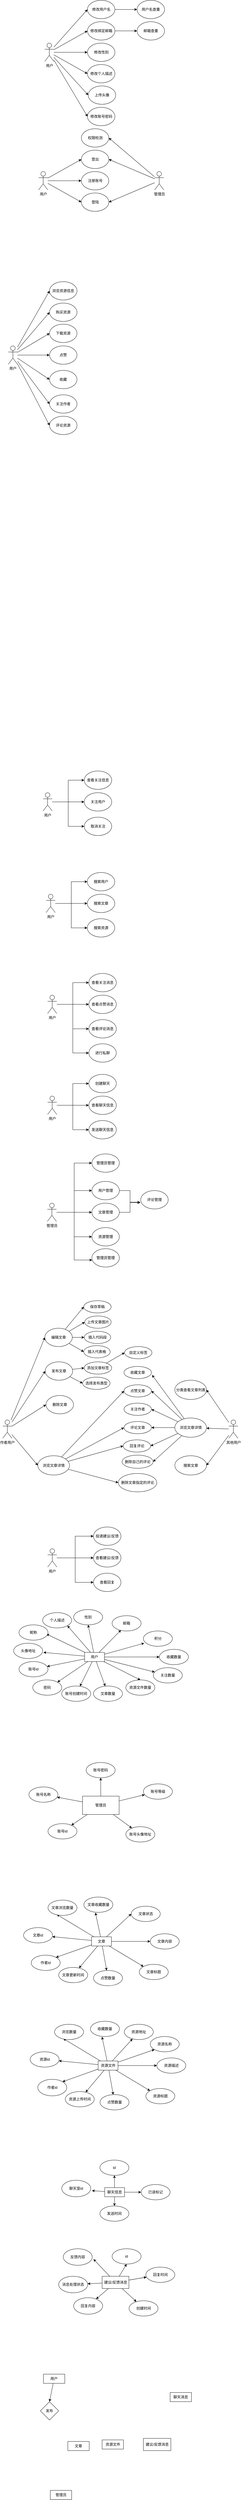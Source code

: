 <mxfile version="14.6.1" type="github">
  <diagram id="C5RBs43oDa-KdzZeNtuy" name="Page-1">
    <mxGraphModel dx="1422" dy="769" grid="1" gridSize="10" guides="1" tooltips="1" connect="1" arrows="1" fold="1" page="1" pageScale="1" pageWidth="827" pageHeight="1169" math="0" shadow="0">
      <root>
        <mxCell id="WIyWlLk6GJQsqaUBKTNV-0" />
        <mxCell id="WIyWlLk6GJQsqaUBKTNV-1" parent="WIyWlLk6GJQsqaUBKTNV-0" />
        <mxCell id="thk-i_oiHUu1MFAnJIQH-13" style="rounded=0;orthogonalLoop=1;jettySize=auto;html=1;entryX=0;entryY=0.5;entryDx=0;entryDy=0;" parent="WIyWlLk6GJQsqaUBKTNV-1" source="thk-i_oiHUu1MFAnJIQH-0" target="thk-i_oiHUu1MFAnJIQH-8" edge="1">
          <mxGeometry relative="1" as="geometry" />
        </mxCell>
        <mxCell id="s0_QOfzXOmme4zOiCUI5-184" style="edgeStyle=none;rounded=0;orthogonalLoop=1;jettySize=auto;html=1;entryX=0;entryY=0.5;entryDx=0;entryDy=0;" edge="1" parent="WIyWlLk6GJQsqaUBKTNV-1" source="thk-i_oiHUu1MFAnJIQH-0" target="thk-i_oiHUu1MFAnJIQH-7">
          <mxGeometry relative="1" as="geometry" />
        </mxCell>
        <mxCell id="s0_QOfzXOmme4zOiCUI5-186" style="edgeStyle=none;rounded=0;orthogonalLoop=1;jettySize=auto;html=1;entryX=0;entryY=0.5;entryDx=0;entryDy=0;" edge="1" parent="WIyWlLk6GJQsqaUBKTNV-1" source="thk-i_oiHUu1MFAnJIQH-0" target="thk-i_oiHUu1MFAnJIQH-6">
          <mxGeometry relative="1" as="geometry" />
        </mxCell>
        <mxCell id="thk-i_oiHUu1MFAnJIQH-0" value="用户" style="shape=umlActor;verticalLabelPosition=bottom;verticalAlign=top;html=1;outlineConnect=0;" parent="WIyWlLk6GJQsqaUBKTNV-1" vertex="1">
          <mxGeometry x="137.5" y="590" width="30" height="60" as="geometry" />
        </mxCell>
        <mxCell id="thk-i_oiHUu1MFAnJIQH-16" style="rounded=0;orthogonalLoop=1;jettySize=auto;html=1;entryX=1;entryY=0.5;entryDx=0;entryDy=0;" parent="WIyWlLk6GJQsqaUBKTNV-1" source="thk-i_oiHUu1MFAnJIQH-5" target="thk-i_oiHUu1MFAnJIQH-10" edge="1">
          <mxGeometry relative="1" as="geometry" />
        </mxCell>
        <mxCell id="thk-i_oiHUu1MFAnJIQH-17" style="rounded=0;orthogonalLoop=1;jettySize=auto;html=1;entryX=1;entryY=0.5;entryDx=0;entryDy=0;" parent="WIyWlLk6GJQsqaUBKTNV-1" source="thk-i_oiHUu1MFAnJIQH-5" target="thk-i_oiHUu1MFAnJIQH-7" edge="1">
          <mxGeometry relative="1" as="geometry" />
        </mxCell>
        <mxCell id="thk-i_oiHUu1MFAnJIQH-19" style="rounded=0;orthogonalLoop=1;jettySize=auto;html=1;entryX=1;entryY=0.5;entryDx=0;entryDy=0;" parent="WIyWlLk6GJQsqaUBKTNV-1" source="thk-i_oiHUu1MFAnJIQH-5" target="thk-i_oiHUu1MFAnJIQH-6" edge="1">
          <mxGeometry relative="1" as="geometry" />
        </mxCell>
        <mxCell id="thk-i_oiHUu1MFAnJIQH-5" value="管理员" style="shape=umlActor;verticalLabelPosition=bottom;verticalAlign=top;html=1;outlineConnect=0;" parent="WIyWlLk6GJQsqaUBKTNV-1" vertex="1">
          <mxGeometry x="517.5" y="590" width="30" height="60" as="geometry" />
        </mxCell>
        <mxCell id="thk-i_oiHUu1MFAnJIQH-6" value="登陆" style="ellipse;whiteSpace=wrap;html=1;" parent="WIyWlLk6GJQsqaUBKTNV-1" vertex="1">
          <mxGeometry x="277.5" y="660" width="90" height="60" as="geometry" />
        </mxCell>
        <mxCell id="thk-i_oiHUu1MFAnJIQH-7" value="登出" style="ellipse;whiteSpace=wrap;html=1;" parent="WIyWlLk6GJQsqaUBKTNV-1" vertex="1">
          <mxGeometry x="277.5" y="520" width="90" height="60" as="geometry" />
        </mxCell>
        <mxCell id="thk-i_oiHUu1MFAnJIQH-8" value="注册账号" style="ellipse;whiteSpace=wrap;html=1;" parent="WIyWlLk6GJQsqaUBKTNV-1" vertex="1">
          <mxGeometry x="277.5" y="590" width="90" height="60" as="geometry" />
        </mxCell>
        <mxCell id="thk-i_oiHUu1MFAnJIQH-10" value="权限检测" style="ellipse;whiteSpace=wrap;html=1;" parent="WIyWlLk6GJQsqaUBKTNV-1" vertex="1">
          <mxGeometry x="277.5" y="450" width="90" height="60" as="geometry" />
        </mxCell>
        <mxCell id="6UupY6SGxDUpPimC8WvN-0" style="rounded=0;orthogonalLoop=1;jettySize=auto;html=1;entryX=0;entryY=0.5;entryDx=0;entryDy=0;" parent="WIyWlLk6GJQsqaUBKTNV-1" source="6UupY6SGxDUpPimC8WvN-3" target="6UupY6SGxDUpPimC8WvN-4" edge="1">
          <mxGeometry relative="1" as="geometry" />
        </mxCell>
        <mxCell id="6UupY6SGxDUpPimC8WvN-1" style="rounded=0;orthogonalLoop=1;jettySize=auto;html=1;entryX=0;entryY=0.5;entryDx=0;entryDy=0;" parent="WIyWlLk6GJQsqaUBKTNV-1" source="6UupY6SGxDUpPimC8WvN-3" target="6UupY6SGxDUpPimC8WvN-5" edge="1">
          <mxGeometry relative="1" as="geometry" />
        </mxCell>
        <mxCell id="6UupY6SGxDUpPimC8WvN-2" style="rounded=0;orthogonalLoop=1;jettySize=auto;html=1;entryX=0;entryY=0.5;entryDx=0;entryDy=0;" parent="WIyWlLk6GJQsqaUBKTNV-1" source="6UupY6SGxDUpPimC8WvN-3" target="6UupY6SGxDUpPimC8WvN-6" edge="1">
          <mxGeometry relative="1" as="geometry" />
        </mxCell>
        <mxCell id="6UupY6SGxDUpPimC8WvN-12" style="rounded=0;orthogonalLoop=1;jettySize=auto;html=1;entryX=0;entryY=0.5;entryDx=0;entryDy=0;" parent="WIyWlLk6GJQsqaUBKTNV-1" source="6UupY6SGxDUpPimC8WvN-3" target="6UupY6SGxDUpPimC8WvN-8" edge="1">
          <mxGeometry relative="1" as="geometry" />
        </mxCell>
        <mxCell id="6UupY6SGxDUpPimC8WvN-13" style="rounded=0;orthogonalLoop=1;jettySize=auto;html=1;entryX=0;entryY=0.5;entryDx=0;entryDy=0;" parent="WIyWlLk6GJQsqaUBKTNV-1" source="6UupY6SGxDUpPimC8WvN-3" target="6UupY6SGxDUpPimC8WvN-9" edge="1">
          <mxGeometry relative="1" as="geometry" />
        </mxCell>
        <mxCell id="6UupY6SGxDUpPimC8WvN-14" style="rounded=0;orthogonalLoop=1;jettySize=auto;html=1;entryX=0;entryY=0.5;entryDx=0;entryDy=0;" parent="WIyWlLk6GJQsqaUBKTNV-1" source="6UupY6SGxDUpPimC8WvN-3" target="6UupY6SGxDUpPimC8WvN-10" edge="1">
          <mxGeometry relative="1" as="geometry" />
        </mxCell>
        <mxCell id="6UupY6SGxDUpPimC8WvN-16" style="rounded=0;orthogonalLoop=1;jettySize=auto;html=1;entryX=0;entryY=0.5;entryDx=0;entryDy=0;" parent="WIyWlLk6GJQsqaUBKTNV-1" source="6UupY6SGxDUpPimC8WvN-3" target="6UupY6SGxDUpPimC8WvN-7" edge="1">
          <mxGeometry relative="1" as="geometry" />
        </mxCell>
        <mxCell id="6UupY6SGxDUpPimC8WvN-3" value="用户" style="shape=umlActor;verticalLabelPosition=bottom;verticalAlign=top;html=1;outlineConnect=0;" parent="WIyWlLk6GJQsqaUBKTNV-1" vertex="1">
          <mxGeometry x="38.25" y="1160" width="30" height="60" as="geometry" />
        </mxCell>
        <mxCell id="6UupY6SGxDUpPimC8WvN-4" value="点赞" style="ellipse;whiteSpace=wrap;html=1;" parent="WIyWlLk6GJQsqaUBKTNV-1" vertex="1">
          <mxGeometry x="173.25" y="1160" width="90" height="60" as="geometry" />
        </mxCell>
        <mxCell id="6UupY6SGxDUpPimC8WvN-5" value="购买资源" style="ellipse;whiteSpace=wrap;html=1;" parent="WIyWlLk6GJQsqaUBKTNV-1" vertex="1">
          <mxGeometry x="173.25" y="1020" width="90" height="60" as="geometry" />
        </mxCell>
        <mxCell id="6UupY6SGxDUpPimC8WvN-6" value="下载资源" style="ellipse;whiteSpace=wrap;html=1;" parent="WIyWlLk6GJQsqaUBKTNV-1" vertex="1">
          <mxGeometry x="173.25" y="1089" width="90" height="60" as="geometry" />
        </mxCell>
        <mxCell id="6UupY6SGxDUpPimC8WvN-7" value="浏览资源信息" style="ellipse;whiteSpace=wrap;html=1;" parent="WIyWlLk6GJQsqaUBKTNV-1" vertex="1">
          <mxGeometry x="173.25" y="950" width="90" height="60" as="geometry" />
        </mxCell>
        <mxCell id="6UupY6SGxDUpPimC8WvN-8" value="收藏" style="ellipse;whiteSpace=wrap;html=1;" parent="WIyWlLk6GJQsqaUBKTNV-1" vertex="1">
          <mxGeometry x="173.25" y="1240" width="90" height="60" as="geometry" />
        </mxCell>
        <mxCell id="6UupY6SGxDUpPimC8WvN-9" value="关注作者" style="ellipse;whiteSpace=wrap;html=1;" parent="WIyWlLk6GJQsqaUBKTNV-1" vertex="1">
          <mxGeometry x="173.25" y="1320" width="90" height="60" as="geometry" />
        </mxCell>
        <mxCell id="6UupY6SGxDUpPimC8WvN-10" value="评论资源" style="ellipse;whiteSpace=wrap;html=1;" parent="WIyWlLk6GJQsqaUBKTNV-1" vertex="1">
          <mxGeometry x="173.25" y="1390" width="90" height="60" as="geometry" />
        </mxCell>
        <mxCell id="6UupY6SGxDUpPimC8WvN-17" style="edgeStyle=orthogonalEdgeStyle;rounded=0;orthogonalLoop=1;jettySize=auto;html=1;entryX=0;entryY=0.5;entryDx=0;entryDy=0;" parent="WIyWlLk6GJQsqaUBKTNV-1" source="6UupY6SGxDUpPimC8WvN-20" target="6UupY6SGxDUpPimC8WvN-21" edge="1">
          <mxGeometry relative="1" as="geometry" />
        </mxCell>
        <mxCell id="6UupY6SGxDUpPimC8WvN-18" style="edgeStyle=orthogonalEdgeStyle;rounded=0;orthogonalLoop=1;jettySize=auto;html=1;entryX=0;entryY=0.5;entryDx=0;entryDy=0;" parent="WIyWlLk6GJQsqaUBKTNV-1" source="6UupY6SGxDUpPimC8WvN-20" target="6UupY6SGxDUpPimC8WvN-22" edge="1">
          <mxGeometry relative="1" as="geometry" />
        </mxCell>
        <mxCell id="6UupY6SGxDUpPimC8WvN-19" style="edgeStyle=orthogonalEdgeStyle;rounded=0;orthogonalLoop=1;jettySize=auto;html=1;entryX=0;entryY=0.5;entryDx=0;entryDy=0;" parent="WIyWlLk6GJQsqaUBKTNV-1" source="6UupY6SGxDUpPimC8WvN-20" target="6UupY6SGxDUpPimC8WvN-23" edge="1">
          <mxGeometry relative="1" as="geometry" />
        </mxCell>
        <mxCell id="6UupY6SGxDUpPimC8WvN-20" value="用户" style="shape=umlActor;verticalLabelPosition=bottom;verticalAlign=top;html=1;outlineConnect=0;" parent="WIyWlLk6GJQsqaUBKTNV-1" vertex="1">
          <mxGeometry x="152" y="2621" width="30" height="60" as="geometry" />
        </mxCell>
        <mxCell id="6UupY6SGxDUpPimC8WvN-21" value="关注用户" style="ellipse;whiteSpace=wrap;html=1;" parent="WIyWlLk6GJQsqaUBKTNV-1" vertex="1">
          <mxGeometry x="287" y="2621" width="90" height="60" as="geometry" />
        </mxCell>
        <mxCell id="6UupY6SGxDUpPimC8WvN-22" value="查看关注信息" style="ellipse;whiteSpace=wrap;html=1;" parent="WIyWlLk6GJQsqaUBKTNV-1" vertex="1">
          <mxGeometry x="287" y="2550" width="90" height="60" as="geometry" />
        </mxCell>
        <mxCell id="6UupY6SGxDUpPimC8WvN-23" value="取消关注" style="ellipse;whiteSpace=wrap;html=1;" parent="WIyWlLk6GJQsqaUBKTNV-1" vertex="1">
          <mxGeometry x="287" y="2701" width="90" height="60" as="geometry" />
        </mxCell>
        <mxCell id="6UupY6SGxDUpPimC8WvN-24" style="edgeStyle=orthogonalEdgeStyle;rounded=0;orthogonalLoop=1;jettySize=auto;html=1;entryX=0;entryY=0.5;entryDx=0;entryDy=0;" parent="WIyWlLk6GJQsqaUBKTNV-1" source="6UupY6SGxDUpPimC8WvN-27" target="6UupY6SGxDUpPimC8WvN-28" edge="1">
          <mxGeometry relative="1" as="geometry" />
        </mxCell>
        <mxCell id="6UupY6SGxDUpPimC8WvN-25" style="edgeStyle=orthogonalEdgeStyle;rounded=0;orthogonalLoop=1;jettySize=auto;html=1;entryX=0;entryY=0.5;entryDx=0;entryDy=0;" parent="WIyWlLk6GJQsqaUBKTNV-1" source="6UupY6SGxDUpPimC8WvN-27" target="6UupY6SGxDUpPimC8WvN-29" edge="1">
          <mxGeometry relative="1" as="geometry" />
        </mxCell>
        <mxCell id="6UupY6SGxDUpPimC8WvN-26" style="edgeStyle=orthogonalEdgeStyle;rounded=0;orthogonalLoop=1;jettySize=auto;html=1;entryX=0;entryY=0.5;entryDx=0;entryDy=0;" parent="WIyWlLk6GJQsqaUBKTNV-1" source="6UupY6SGxDUpPimC8WvN-27" target="6UupY6SGxDUpPimC8WvN-30" edge="1">
          <mxGeometry relative="1" as="geometry" />
        </mxCell>
        <mxCell id="6UupY6SGxDUpPimC8WvN-27" value="用户" style="shape=umlActor;verticalLabelPosition=bottom;verticalAlign=top;html=1;outlineConnect=0;" parent="WIyWlLk6GJQsqaUBKTNV-1" vertex="1">
          <mxGeometry x="162" y="2953" width="30" height="60" as="geometry" />
        </mxCell>
        <mxCell id="6UupY6SGxDUpPimC8WvN-28" value="搜索文章" style="ellipse;whiteSpace=wrap;html=1;" parent="WIyWlLk6GJQsqaUBKTNV-1" vertex="1">
          <mxGeometry x="297" y="2953" width="90" height="60" as="geometry" />
        </mxCell>
        <mxCell id="6UupY6SGxDUpPimC8WvN-29" value="搜索用户" style="ellipse;whiteSpace=wrap;html=1;" parent="WIyWlLk6GJQsqaUBKTNV-1" vertex="1">
          <mxGeometry x="297" y="2882" width="90" height="60" as="geometry" />
        </mxCell>
        <mxCell id="6UupY6SGxDUpPimC8WvN-30" value="搜索资源" style="ellipse;whiteSpace=wrap;html=1;" parent="WIyWlLk6GJQsqaUBKTNV-1" vertex="1">
          <mxGeometry x="297" y="3033" width="90" height="60" as="geometry" />
        </mxCell>
        <mxCell id="6UupY6SGxDUpPimC8WvN-31" style="edgeStyle=orthogonalEdgeStyle;rounded=0;orthogonalLoop=1;jettySize=auto;html=1;entryX=0;entryY=0.5;entryDx=0;entryDy=0;" parent="WIyWlLk6GJQsqaUBKTNV-1" source="6UupY6SGxDUpPimC8WvN-34" target="6UupY6SGxDUpPimC8WvN-35" edge="1">
          <mxGeometry relative="1" as="geometry" />
        </mxCell>
        <mxCell id="6UupY6SGxDUpPimC8WvN-32" style="edgeStyle=orthogonalEdgeStyle;rounded=0;orthogonalLoop=1;jettySize=auto;html=1;entryX=0;entryY=0.5;entryDx=0;entryDy=0;" parent="WIyWlLk6GJQsqaUBKTNV-1" source="6UupY6SGxDUpPimC8WvN-34" target="6UupY6SGxDUpPimC8WvN-36" edge="1">
          <mxGeometry relative="1" as="geometry" />
        </mxCell>
        <mxCell id="6UupY6SGxDUpPimC8WvN-33" style="edgeStyle=orthogonalEdgeStyle;rounded=0;orthogonalLoop=1;jettySize=auto;html=1;entryX=0;entryY=0.5;entryDx=0;entryDy=0;" parent="WIyWlLk6GJQsqaUBKTNV-1" source="6UupY6SGxDUpPimC8WvN-34" target="6UupY6SGxDUpPimC8WvN-37" edge="1">
          <mxGeometry relative="1" as="geometry" />
        </mxCell>
        <mxCell id="6UupY6SGxDUpPimC8WvN-39" style="edgeStyle=orthogonalEdgeStyle;rounded=0;orthogonalLoop=1;jettySize=auto;html=1;entryX=0;entryY=0.5;entryDx=0;entryDy=0;" parent="WIyWlLk6GJQsqaUBKTNV-1" source="6UupY6SGxDUpPimC8WvN-34" target="6UupY6SGxDUpPimC8WvN-38" edge="1">
          <mxGeometry relative="1" as="geometry" />
        </mxCell>
        <mxCell id="6UupY6SGxDUpPimC8WvN-34" value="用户" style="shape=umlActor;verticalLabelPosition=bottom;verticalAlign=top;html=1;outlineConnect=0;" parent="WIyWlLk6GJQsqaUBKTNV-1" vertex="1">
          <mxGeometry x="167" y="3283" width="30" height="60" as="geometry" />
        </mxCell>
        <mxCell id="6UupY6SGxDUpPimC8WvN-35" value="查看点赞消息" style="ellipse;whiteSpace=wrap;html=1;" parent="WIyWlLk6GJQsqaUBKTNV-1" vertex="1">
          <mxGeometry x="302" y="3283" width="90" height="60" as="geometry" />
        </mxCell>
        <mxCell id="6UupY6SGxDUpPimC8WvN-36" value="查看关注消息" style="ellipse;whiteSpace=wrap;html=1;" parent="WIyWlLk6GJQsqaUBKTNV-1" vertex="1">
          <mxGeometry x="302" y="3212" width="90" height="60" as="geometry" />
        </mxCell>
        <mxCell id="6UupY6SGxDUpPimC8WvN-37" value="&lt;span style=&quot;color: rgb(0 , 0 , 0) ; font-family: &amp;#34;helvetica&amp;#34; ; font-size: 12px ; font-style: normal ; font-weight: 400 ; letter-spacing: normal ; text-align: center ; text-indent: 0px ; text-transform: none ; word-spacing: 0px ; background-color: rgb(248 , 249 , 250) ; display: inline ; float: none&quot;&gt;查看评论消息&lt;/span&gt;" style="ellipse;whiteSpace=wrap;html=1;" parent="WIyWlLk6GJQsqaUBKTNV-1" vertex="1">
          <mxGeometry x="302" y="3363" width="90" height="60" as="geometry" />
        </mxCell>
        <mxCell id="6UupY6SGxDUpPimC8WvN-38" value="进行私聊" style="ellipse;whiteSpace=wrap;html=1;" parent="WIyWlLk6GJQsqaUBKTNV-1" vertex="1">
          <mxGeometry x="302" y="3442" width="90" height="60" as="geometry" />
        </mxCell>
        <mxCell id="6UupY6SGxDUpPimC8WvN-40" style="edgeStyle=orthogonalEdgeStyle;rounded=0;orthogonalLoop=1;jettySize=auto;html=1;entryX=0;entryY=0.5;entryDx=0;entryDy=0;" parent="WIyWlLk6GJQsqaUBKTNV-1" source="6UupY6SGxDUpPimC8WvN-44" target="6UupY6SGxDUpPimC8WvN-45" edge="1">
          <mxGeometry relative="1" as="geometry" />
        </mxCell>
        <mxCell id="6UupY6SGxDUpPimC8WvN-41" style="edgeStyle=orthogonalEdgeStyle;rounded=0;orthogonalLoop=1;jettySize=auto;html=1;entryX=0;entryY=0.5;entryDx=0;entryDy=0;" parent="WIyWlLk6GJQsqaUBKTNV-1" source="6UupY6SGxDUpPimC8WvN-44" target="6UupY6SGxDUpPimC8WvN-46" edge="1">
          <mxGeometry relative="1" as="geometry" />
        </mxCell>
        <mxCell id="6UupY6SGxDUpPimC8WvN-42" style="edgeStyle=orthogonalEdgeStyle;rounded=0;orthogonalLoop=1;jettySize=auto;html=1;entryX=0;entryY=0.5;entryDx=0;entryDy=0;" parent="WIyWlLk6GJQsqaUBKTNV-1" source="6UupY6SGxDUpPimC8WvN-44" target="6UupY6SGxDUpPimC8WvN-47" edge="1">
          <mxGeometry relative="1" as="geometry" />
        </mxCell>
        <mxCell id="6UupY6SGxDUpPimC8WvN-44" value="用户" style="shape=umlActor;verticalLabelPosition=bottom;verticalAlign=top;html=1;outlineConnect=0;" parent="WIyWlLk6GJQsqaUBKTNV-1" vertex="1">
          <mxGeometry x="167" y="3613" width="30" height="60" as="geometry" />
        </mxCell>
        <mxCell id="6UupY6SGxDUpPimC8WvN-45" value="查看聊天信息" style="ellipse;whiteSpace=wrap;html=1;" parent="WIyWlLk6GJQsqaUBKTNV-1" vertex="1">
          <mxGeometry x="302" y="3613" width="90" height="60" as="geometry" />
        </mxCell>
        <mxCell id="6UupY6SGxDUpPimC8WvN-46" value="创建聊天" style="ellipse;whiteSpace=wrap;html=1;" parent="WIyWlLk6GJQsqaUBKTNV-1" vertex="1">
          <mxGeometry x="302" y="3542" width="90" height="60" as="geometry" />
        </mxCell>
        <mxCell id="6UupY6SGxDUpPimC8WvN-47" value="&lt;span style=&quot;color: rgb(0 , 0 , 0) ; font-family: &amp;#34;helvetica&amp;#34; ; font-size: 12px ; font-style: normal ; font-weight: 400 ; letter-spacing: normal ; text-align: center ; text-indent: 0px ; text-transform: none ; word-spacing: 0px ; background-color: rgb(248 , 249 , 250) ; display: inline ; float: none&quot;&gt;发送聊天信息&lt;/span&gt;" style="ellipse;whiteSpace=wrap;html=1;" parent="WIyWlLk6GJQsqaUBKTNV-1" vertex="1">
          <mxGeometry x="302" y="3693" width="90" height="60" as="geometry" />
        </mxCell>
        <mxCell id="6UupY6SGxDUpPimC8WvN-49" style="edgeStyle=orthogonalEdgeStyle;rounded=0;orthogonalLoop=1;jettySize=auto;html=1;entryX=0;entryY=0.5;entryDx=0;entryDy=0;" parent="WIyWlLk6GJQsqaUBKTNV-1" source="6UupY6SGxDUpPimC8WvN-52" target="6UupY6SGxDUpPimC8WvN-53" edge="1">
          <mxGeometry relative="1" as="geometry" />
        </mxCell>
        <mxCell id="6UupY6SGxDUpPimC8WvN-50" style="edgeStyle=orthogonalEdgeStyle;rounded=0;orthogonalLoop=1;jettySize=auto;html=1;entryX=0;entryY=0.5;entryDx=0;entryDy=0;" parent="WIyWlLk6GJQsqaUBKTNV-1" source="6UupY6SGxDUpPimC8WvN-52" target="6UupY6SGxDUpPimC8WvN-54" edge="1">
          <mxGeometry relative="1" as="geometry" />
        </mxCell>
        <mxCell id="6UupY6SGxDUpPimC8WvN-51" style="edgeStyle=orthogonalEdgeStyle;rounded=0;orthogonalLoop=1;jettySize=auto;html=1;entryX=0;entryY=0.5;entryDx=0;entryDy=0;" parent="WIyWlLk6GJQsqaUBKTNV-1" source="6UupY6SGxDUpPimC8WvN-52" target="6UupY6SGxDUpPimC8WvN-55" edge="1">
          <mxGeometry relative="1" as="geometry" />
        </mxCell>
        <mxCell id="6UupY6SGxDUpPimC8WvN-65" style="edgeStyle=orthogonalEdgeStyle;rounded=0;orthogonalLoop=1;jettySize=auto;html=1;entryX=0;entryY=0.5;entryDx=0;entryDy=0;" parent="WIyWlLk6GJQsqaUBKTNV-1" source="6UupY6SGxDUpPimC8WvN-52" target="6UupY6SGxDUpPimC8WvN-64" edge="1">
          <mxGeometry relative="1" as="geometry" />
        </mxCell>
        <mxCell id="6UupY6SGxDUpPimC8WvN-66" style="edgeStyle=orthogonalEdgeStyle;rounded=0;orthogonalLoop=1;jettySize=auto;html=1;entryX=0.011;entryY=0.617;entryDx=0;entryDy=0;entryPerimeter=0;" parent="WIyWlLk6GJQsqaUBKTNV-1" source="6UupY6SGxDUpPimC8WvN-52" target="6UupY6SGxDUpPimC8WvN-63" edge="1">
          <mxGeometry relative="1" as="geometry" />
        </mxCell>
        <mxCell id="6UupY6SGxDUpPimC8WvN-52" value="管理员" style="shape=umlActor;verticalLabelPosition=bottom;verticalAlign=top;html=1;outlineConnect=0;" parent="WIyWlLk6GJQsqaUBKTNV-1" vertex="1">
          <mxGeometry x="166" y="3963" width="30" height="60" as="geometry" />
        </mxCell>
        <mxCell id="s0_QOfzXOmme4zOiCUI5-16" style="edgeStyle=orthogonalEdgeStyle;rounded=0;orthogonalLoop=1;jettySize=auto;html=1;entryX=-0.022;entryY=0.633;entryDx=0;entryDy=0;entryPerimeter=0;" edge="1" parent="WIyWlLk6GJQsqaUBKTNV-1" source="6UupY6SGxDUpPimC8WvN-53" target="s0_QOfzXOmme4zOiCUI5-14">
          <mxGeometry relative="1" as="geometry" />
        </mxCell>
        <mxCell id="6UupY6SGxDUpPimC8WvN-53" value="文章管理" style="ellipse;whiteSpace=wrap;html=1;" parent="WIyWlLk6GJQsqaUBKTNV-1" vertex="1">
          <mxGeometry x="312" y="3963" width="90" height="60" as="geometry" />
        </mxCell>
        <mxCell id="s0_QOfzXOmme4zOiCUI5-15" style="edgeStyle=orthogonalEdgeStyle;rounded=0;orthogonalLoop=1;jettySize=auto;html=1;entryX=-0.011;entryY=0.65;entryDx=0;entryDy=0;entryPerimeter=0;" edge="1" parent="WIyWlLk6GJQsqaUBKTNV-1" source="6UupY6SGxDUpPimC8WvN-54" target="s0_QOfzXOmme4zOiCUI5-14">
          <mxGeometry relative="1" as="geometry" />
        </mxCell>
        <mxCell id="6UupY6SGxDUpPimC8WvN-54" value="用户管理" style="ellipse;whiteSpace=wrap;html=1;" parent="WIyWlLk6GJQsqaUBKTNV-1" vertex="1">
          <mxGeometry x="312" y="3892" width="90" height="60" as="geometry" />
        </mxCell>
        <mxCell id="6UupY6SGxDUpPimC8WvN-55" value="&lt;span style=&quot;color: rgb(0 , 0 , 0) ; font-family: &amp;#34;helvetica&amp;#34; ; font-size: 12px ; font-style: normal ; font-weight: 400 ; letter-spacing: normal ; text-align: center ; text-indent: 0px ; text-transform: none ; word-spacing: 0px ; background-color: rgb(248 , 249 , 250) ; display: inline ; float: none&quot;&gt;资源管理&lt;/span&gt;" style="ellipse;whiteSpace=wrap;html=1;" parent="WIyWlLk6GJQsqaUBKTNV-1" vertex="1">
          <mxGeometry x="312" y="4043" width="90" height="60" as="geometry" />
        </mxCell>
        <mxCell id="6UupY6SGxDUpPimC8WvN-63" value="&lt;span style=&quot;color: rgb(0 , 0 , 0) ; font-family: &amp;#34;helvetica&amp;#34; ; font-size: 12px ; font-style: normal ; font-weight: 400 ; letter-spacing: normal ; text-align: center ; text-indent: 0px ; text-transform: none ; word-spacing: 0px ; background-color: rgb(248 , 249 , 250) ; display: inline ; float: none&quot;&gt;管理员管理&lt;/span&gt;" style="ellipse;whiteSpace=wrap;html=1;" parent="WIyWlLk6GJQsqaUBKTNV-1" vertex="1">
          <mxGeometry x="312" y="4112" width="90" height="60" as="geometry" />
        </mxCell>
        <mxCell id="6UupY6SGxDUpPimC8WvN-64" value="&lt;span style=&quot;color: rgb(0 , 0 , 0) ; font-family: &amp;#34;helvetica&amp;#34; ; font-size: 12px ; font-style: normal ; font-weight: 400 ; letter-spacing: normal ; text-align: center ; text-indent: 0px ; text-transform: none ; word-spacing: 0px ; background-color: rgb(248 , 249 , 250) ; display: inline ; float: none&quot;&gt;管理员管理&lt;/span&gt;" style="ellipse;whiteSpace=wrap;html=1;" parent="WIyWlLk6GJQsqaUBKTNV-1" vertex="1">
          <mxGeometry x="312" y="3802" width="90" height="60" as="geometry" />
        </mxCell>
        <mxCell id="s0_QOfzXOmme4zOiCUI5-0" style="edgeStyle=orthogonalEdgeStyle;rounded=0;orthogonalLoop=1;jettySize=auto;html=1;entryX=0;entryY=0.5;entryDx=0;entryDy=0;" edge="1" parent="WIyWlLk6GJQsqaUBKTNV-1" source="s0_QOfzXOmme4zOiCUI5-5" target="s0_QOfzXOmme4zOiCUI5-6">
          <mxGeometry relative="1" as="geometry" />
        </mxCell>
        <mxCell id="s0_QOfzXOmme4zOiCUI5-1" style="edgeStyle=orthogonalEdgeStyle;rounded=0;orthogonalLoop=1;jettySize=auto;html=1;entryX=0;entryY=0.5;entryDx=0;entryDy=0;" edge="1" parent="WIyWlLk6GJQsqaUBKTNV-1" source="s0_QOfzXOmme4zOiCUI5-5" target="s0_QOfzXOmme4zOiCUI5-7">
          <mxGeometry relative="1" as="geometry" />
        </mxCell>
        <mxCell id="s0_QOfzXOmme4zOiCUI5-2" style="edgeStyle=orthogonalEdgeStyle;rounded=0;orthogonalLoop=1;jettySize=auto;html=1;entryX=0;entryY=0.5;entryDx=0;entryDy=0;" edge="1" parent="WIyWlLk6GJQsqaUBKTNV-1" source="s0_QOfzXOmme4zOiCUI5-5" target="s0_QOfzXOmme4zOiCUI5-8">
          <mxGeometry relative="1" as="geometry" />
        </mxCell>
        <mxCell id="s0_QOfzXOmme4zOiCUI5-5" value="用户" style="shape=umlActor;verticalLabelPosition=bottom;verticalAlign=top;html=1;outlineConnect=0;" vertex="1" parent="WIyWlLk6GJQsqaUBKTNV-1">
          <mxGeometry x="167.25" y="5093" width="30" height="60" as="geometry" />
        </mxCell>
        <mxCell id="s0_QOfzXOmme4zOiCUI5-6" value="查看建议/反馈" style="ellipse;whiteSpace=wrap;html=1;" vertex="1" parent="WIyWlLk6GJQsqaUBKTNV-1">
          <mxGeometry x="317.25" y="5093" width="90" height="60" as="geometry" />
        </mxCell>
        <mxCell id="s0_QOfzXOmme4zOiCUI5-7" value="投递建议/反馈" style="ellipse;whiteSpace=wrap;html=1;" vertex="1" parent="WIyWlLk6GJQsqaUBKTNV-1">
          <mxGeometry x="317.25" y="5022" width="90" height="60" as="geometry" />
        </mxCell>
        <mxCell id="s0_QOfzXOmme4zOiCUI5-8" value="查看回复" style="ellipse;whiteSpace=wrap;html=1;" vertex="1" parent="WIyWlLk6GJQsqaUBKTNV-1">
          <mxGeometry x="317.25" y="5173" width="90" height="60" as="geometry" />
        </mxCell>
        <mxCell id="s0_QOfzXOmme4zOiCUI5-14" value="评论管理" style="ellipse;whiteSpace=wrap;html=1;" vertex="1" parent="WIyWlLk6GJQsqaUBKTNV-1">
          <mxGeometry x="472" y="3922" width="90" height="60" as="geometry" />
        </mxCell>
        <mxCell id="s0_QOfzXOmme4zOiCUI5-32" style="rounded=0;orthogonalLoop=1;jettySize=auto;html=1;entryX=0.5;entryY=1;entryDx=0;entryDy=0;" edge="1" parent="WIyWlLk6GJQsqaUBKTNV-1" source="s0_QOfzXOmme4zOiCUI5-19" target="s0_QOfzXOmme4zOiCUI5-22">
          <mxGeometry relative="1" as="geometry" />
        </mxCell>
        <mxCell id="s0_QOfzXOmme4zOiCUI5-33" style="edgeStyle=none;rounded=0;orthogonalLoop=1;jettySize=auto;html=1;entryX=0.305;entryY=0.94;entryDx=0;entryDy=0;entryPerimeter=0;" edge="1" parent="WIyWlLk6GJQsqaUBKTNV-1" source="s0_QOfzXOmme4zOiCUI5-19" target="s0_QOfzXOmme4zOiCUI5-23">
          <mxGeometry relative="1" as="geometry" />
        </mxCell>
        <mxCell id="s0_QOfzXOmme4zOiCUI5-34" style="edgeStyle=none;rounded=0;orthogonalLoop=1;jettySize=auto;html=1;entryX=1;entryY=1;entryDx=0;entryDy=0;" edge="1" parent="WIyWlLk6GJQsqaUBKTNV-1" source="s0_QOfzXOmme4zOiCUI5-19" target="s0_QOfzXOmme4zOiCUI5-21">
          <mxGeometry relative="1" as="geometry" />
        </mxCell>
        <mxCell id="s0_QOfzXOmme4zOiCUI5-35" style="edgeStyle=none;rounded=0;orthogonalLoop=1;jettySize=auto;html=1;" edge="1" parent="WIyWlLk6GJQsqaUBKTNV-1" source="s0_QOfzXOmme4zOiCUI5-19">
          <mxGeometry relative="1" as="geometry">
            <mxPoint x="163.25" y="5372" as="targetPoint" />
          </mxGeometry>
        </mxCell>
        <mxCell id="s0_QOfzXOmme4zOiCUI5-36" style="edgeStyle=none;rounded=0;orthogonalLoop=1;jettySize=auto;html=1;" edge="1" parent="WIyWlLk6GJQsqaUBKTNV-1" source="s0_QOfzXOmme4zOiCUI5-19">
          <mxGeometry relative="1" as="geometry">
            <mxPoint x="153.25" y="5432" as="targetPoint" />
          </mxGeometry>
        </mxCell>
        <mxCell id="s0_QOfzXOmme4zOiCUI5-37" style="edgeStyle=none;rounded=0;orthogonalLoop=1;jettySize=auto;html=1;entryX=1;entryY=0;entryDx=0;entryDy=0;" edge="1" parent="WIyWlLk6GJQsqaUBKTNV-1" source="s0_QOfzXOmme4zOiCUI5-19" target="s0_QOfzXOmme4zOiCUI5-25">
          <mxGeometry relative="1" as="geometry" />
        </mxCell>
        <mxCell id="s0_QOfzXOmme4zOiCUI5-38" style="edgeStyle=none;rounded=0;orthogonalLoop=1;jettySize=auto;html=1;" edge="1" parent="WIyWlLk6GJQsqaUBKTNV-1" source="s0_QOfzXOmme4zOiCUI5-19" target="s0_QOfzXOmme4zOiCUI5-26">
          <mxGeometry relative="1" as="geometry" />
        </mxCell>
        <mxCell id="s0_QOfzXOmme4zOiCUI5-39" style="edgeStyle=none;rounded=0;orthogonalLoop=1;jettySize=auto;html=1;" edge="1" parent="WIyWlLk6GJQsqaUBKTNV-1" source="s0_QOfzXOmme4zOiCUI5-19" target="s0_QOfzXOmme4zOiCUI5-27">
          <mxGeometry relative="1" as="geometry" />
        </mxCell>
        <mxCell id="s0_QOfzXOmme4zOiCUI5-40" style="edgeStyle=none;rounded=0;orthogonalLoop=1;jettySize=auto;html=1;entryX=0.5;entryY=0;entryDx=0;entryDy=0;" edge="1" parent="WIyWlLk6GJQsqaUBKTNV-1" source="s0_QOfzXOmme4zOiCUI5-19" target="s0_QOfzXOmme4zOiCUI5-31">
          <mxGeometry relative="1" as="geometry" />
        </mxCell>
        <mxCell id="s0_QOfzXOmme4zOiCUI5-41" style="edgeStyle=none;rounded=0;orthogonalLoop=1;jettySize=auto;html=1;" edge="1" parent="WIyWlLk6GJQsqaUBKTNV-1" source="s0_QOfzXOmme4zOiCUI5-19" target="s0_QOfzXOmme4zOiCUI5-28">
          <mxGeometry relative="1" as="geometry" />
        </mxCell>
        <mxCell id="s0_QOfzXOmme4zOiCUI5-42" style="edgeStyle=none;rounded=0;orthogonalLoop=1;jettySize=auto;html=1;entryX=0;entryY=0.5;entryDx=0;entryDy=0;" edge="1" parent="WIyWlLk6GJQsqaUBKTNV-1" source="s0_QOfzXOmme4zOiCUI5-19" target="s0_QOfzXOmme4zOiCUI5-29">
          <mxGeometry relative="1" as="geometry" />
        </mxCell>
        <mxCell id="s0_QOfzXOmme4zOiCUI5-43" style="edgeStyle=none;rounded=0;orthogonalLoop=1;jettySize=auto;html=1;entryX=0.026;entryY=0.8;entryDx=0;entryDy=0;entryPerimeter=0;" edge="1" parent="WIyWlLk6GJQsqaUBKTNV-1" source="s0_QOfzXOmme4zOiCUI5-19" target="s0_QOfzXOmme4zOiCUI5-30">
          <mxGeometry relative="1" as="geometry" />
        </mxCell>
        <mxCell id="s0_QOfzXOmme4zOiCUI5-78" style="edgeStyle=none;rounded=0;orthogonalLoop=1;jettySize=auto;html=1;" edge="1" parent="WIyWlLk6GJQsqaUBKTNV-1" source="s0_QOfzXOmme4zOiCUI5-19" target="s0_QOfzXOmme4zOiCUI5-77">
          <mxGeometry relative="1" as="geometry" />
        </mxCell>
        <mxCell id="s0_QOfzXOmme4zOiCUI5-19" value="用户" style="rounded=0;whiteSpace=wrap;html=1;" vertex="1" parent="WIyWlLk6GJQsqaUBKTNV-1">
          <mxGeometry x="288.25" y="5432" width="65" height="30" as="geometry" />
        </mxCell>
        <mxCell id="s0_QOfzXOmme4zOiCUI5-20" value="昵称" style="ellipse;whiteSpace=wrap;html=1;" vertex="1" parent="WIyWlLk6GJQsqaUBKTNV-1">
          <mxGeometry x="73.25" y="5342" width="95" height="50" as="geometry" />
        </mxCell>
        <mxCell id="s0_QOfzXOmme4zOiCUI5-21" value="个人描述" style="ellipse;whiteSpace=wrap;html=1;" vertex="1" parent="WIyWlLk6GJQsqaUBKTNV-1">
          <mxGeometry x="150.75" y="5302" width="95" height="50" as="geometry" />
        </mxCell>
        <mxCell id="s0_QOfzXOmme4zOiCUI5-22" value="性别&lt;span style=&quot;color: rgba(0 , 0 , 0 , 0) ; font-family: monospace ; font-size: 0px&quot;&gt;%3CmxGraphModel%3E%3Croot%3E%3CmxCell%20id%3D%220%22%2F%3E%3CmxCell%20id%3D%221%22%20parent%3D%220%22%2F%3E%3CmxCell%20id%3D%222%22%20value%3D%22%E6%98%B5%E7%A7%B0%22%20style%3D%22ellipse%3BwhiteSpace%3Dwrap%3Bhtml%3D1%3B%22%20vertex%3D%221%22%20parent%3D%221%22%3E%3CmxGeometry%20x%3D%2275%22%20y%3D%223820%22%20width%3D%2295%22%20height%3D%2250%22%20as%3D%22geometry%22%2F%3E%3C%2FmxCell%3E%3C%2Froot%3E%3C%2FmxGraphModel%3E&lt;/span&gt;" style="ellipse;whiteSpace=wrap;html=1;" vertex="1" parent="WIyWlLk6GJQsqaUBKTNV-1">
          <mxGeometry x="252.25" y="5292" width="95" height="50" as="geometry" />
        </mxCell>
        <mxCell id="s0_QOfzXOmme4zOiCUI5-23" value="邮箱" style="ellipse;whiteSpace=wrap;html=1;" vertex="1" parent="WIyWlLk6GJQsqaUBKTNV-1">
          <mxGeometry x="378.25" y="5312" width="95" height="50" as="geometry" />
        </mxCell>
        <mxCell id="s0_QOfzXOmme4zOiCUI5-24" value="头像地址" style="ellipse;whiteSpace=wrap;html=1;" vertex="1" parent="WIyWlLk6GJQsqaUBKTNV-1">
          <mxGeometry x="55.75" y="5402" width="95" height="50" as="geometry" />
        </mxCell>
        <mxCell id="s0_QOfzXOmme4zOiCUI5-25" value="密码" style="ellipse;whiteSpace=wrap;html=1;" vertex="1" parent="WIyWlLk6GJQsqaUBKTNV-1">
          <mxGeometry x="118.25" y="5522" width="95" height="50" as="geometry" />
        </mxCell>
        <mxCell id="s0_QOfzXOmme4zOiCUI5-26" value="账号创建时间" style="ellipse;whiteSpace=wrap;html=1;" vertex="1" parent="WIyWlLk6GJQsqaUBKTNV-1">
          <mxGeometry x="213.25" y="5542" width="95" height="50" as="geometry" />
        </mxCell>
        <mxCell id="s0_QOfzXOmme4zOiCUI5-27" value="文章数量" style="ellipse;whiteSpace=wrap;html=1;" vertex="1" parent="WIyWlLk6GJQsqaUBKTNV-1">
          <mxGeometry x="317.25" y="5542" width="95" height="50" as="geometry" />
        </mxCell>
        <mxCell id="s0_QOfzXOmme4zOiCUI5-28" value="关注数量" style="ellipse;whiteSpace=wrap;html=1;" vertex="1" parent="WIyWlLk6GJQsqaUBKTNV-1">
          <mxGeometry x="513.25" y="5482" width="95" height="50" as="geometry" />
        </mxCell>
        <mxCell id="s0_QOfzXOmme4zOiCUI5-29" value="收藏数量&lt;span style=&quot;color: rgba(0 , 0 , 0 , 0) ; font-family: monospace ; font-size: 0px&quot;&gt;%3CmxGraphModel%3E%3Croot%3E%3CmxCell%20id%3D%220%22%2F%3E%3CmxCell%20id%3D%221%22%20parent%3D%220%22%2F%3E%3CmxCell%20id%3D%222%22%20value%3D%22%E6%96%87%E7%AB%A0%E6%95%B0%E9%87%8F%22%20style%3D%22ellipse%3BwhiteSpace%3Dwrap%3Bhtml%3D1%3B%22%20vertex%3D%221%22%20parent%3D%221%22%3E%3CmxGeometry%20x%3D%22474%22%20y%3D%223970%22%20width%3D%2295%22%20height%3D%2250%22%20as%3D%22geometry%22%2F%3E%3C%2FmxCell%3E%3C%2Froot%3E%3C%2FmxGraphModel%3E&lt;/span&gt;" style="ellipse;whiteSpace=wrap;html=1;" vertex="1" parent="WIyWlLk6GJQsqaUBKTNV-1">
          <mxGeometry x="533.25" y="5422" width="95" height="50" as="geometry" />
        </mxCell>
        <mxCell id="s0_QOfzXOmme4zOiCUI5-30" value="积分" style="ellipse;whiteSpace=wrap;html=1;" vertex="1" parent="WIyWlLk6GJQsqaUBKTNV-1">
          <mxGeometry x="480.75" y="5362" width="95" height="50" as="geometry" />
        </mxCell>
        <mxCell id="s0_QOfzXOmme4zOiCUI5-31" value="资源文件数量" style="ellipse;whiteSpace=wrap;html=1;" vertex="1" parent="WIyWlLk6GJQsqaUBKTNV-1">
          <mxGeometry x="423.25" y="5522" width="95" height="50" as="geometry" />
        </mxCell>
        <mxCell id="s0_QOfzXOmme4zOiCUI5-79" style="edgeStyle=none;rounded=0;orthogonalLoop=1;jettySize=auto;html=1;" edge="1" parent="WIyWlLk6GJQsqaUBKTNV-1" source="s0_QOfzXOmme4zOiCUI5-71" target="s0_QOfzXOmme4zOiCUI5-72">
          <mxGeometry relative="1" as="geometry" />
        </mxCell>
        <mxCell id="s0_QOfzXOmme4zOiCUI5-80" style="edgeStyle=none;rounded=0;orthogonalLoop=1;jettySize=auto;html=1;" edge="1" parent="WIyWlLk6GJQsqaUBKTNV-1" source="s0_QOfzXOmme4zOiCUI5-71" target="s0_QOfzXOmme4zOiCUI5-76">
          <mxGeometry relative="1" as="geometry" />
        </mxCell>
        <mxCell id="s0_QOfzXOmme4zOiCUI5-81" style="edgeStyle=none;rounded=0;orthogonalLoop=1;jettySize=auto;html=1;" edge="1" parent="WIyWlLk6GJQsqaUBKTNV-1" source="s0_QOfzXOmme4zOiCUI5-71" target="s0_QOfzXOmme4zOiCUI5-75">
          <mxGeometry relative="1" as="geometry" />
        </mxCell>
        <mxCell id="s0_QOfzXOmme4zOiCUI5-82" style="edgeStyle=none;rounded=0;orthogonalLoop=1;jettySize=auto;html=1;" edge="1" parent="WIyWlLk6GJQsqaUBKTNV-1" source="s0_QOfzXOmme4zOiCUI5-71" target="s0_QOfzXOmme4zOiCUI5-74">
          <mxGeometry relative="1" as="geometry" />
        </mxCell>
        <mxCell id="s0_QOfzXOmme4zOiCUI5-83" value="" style="edgeStyle=none;rounded=0;orthogonalLoop=1;jettySize=auto;html=1;" edge="1" parent="WIyWlLk6GJQsqaUBKTNV-1" source="s0_QOfzXOmme4zOiCUI5-71" target="s0_QOfzXOmme4zOiCUI5-73">
          <mxGeometry relative="1" as="geometry" />
        </mxCell>
        <mxCell id="s0_QOfzXOmme4zOiCUI5-71" value="管理员" style="rounded=0;whiteSpace=wrap;html=1;" vertex="1" parent="WIyWlLk6GJQsqaUBKTNV-1">
          <mxGeometry x="281.25" y="5902" width="120" height="60" as="geometry" />
        </mxCell>
        <mxCell id="s0_QOfzXOmme4zOiCUI5-72" value="账号名称" style="ellipse;whiteSpace=wrap;html=1;" vertex="1" parent="WIyWlLk6GJQsqaUBKTNV-1">
          <mxGeometry x="105.75" y="5872" width="95" height="50" as="geometry" />
        </mxCell>
        <mxCell id="s0_QOfzXOmme4zOiCUI5-73" value="账号密码" style="ellipse;whiteSpace=wrap;html=1;" vertex="1" parent="WIyWlLk6GJQsqaUBKTNV-1">
          <mxGeometry x="293.25" y="5792" width="95" height="50" as="geometry" />
        </mxCell>
        <mxCell id="s0_QOfzXOmme4zOiCUI5-74" value="账号等级" style="ellipse;whiteSpace=wrap;html=1;" vertex="1" parent="WIyWlLk6GJQsqaUBKTNV-1">
          <mxGeometry x="480.75" y="5862" width="95" height="50" as="geometry" />
        </mxCell>
        <mxCell id="s0_QOfzXOmme4zOiCUI5-75" value="账号头像地址" style="ellipse;whiteSpace=wrap;html=1;" vertex="1" parent="WIyWlLk6GJQsqaUBKTNV-1">
          <mxGeometry x="423.25" y="6002" width="95" height="50" as="geometry" />
        </mxCell>
        <mxCell id="s0_QOfzXOmme4zOiCUI5-76" value="账号id" style="ellipse;whiteSpace=wrap;html=1;" vertex="1" parent="WIyWlLk6GJQsqaUBKTNV-1">
          <mxGeometry x="168.25" y="5992" width="95" height="50" as="geometry" />
        </mxCell>
        <mxCell id="s0_QOfzXOmme4zOiCUI5-77" value="账号id" style="ellipse;whiteSpace=wrap;html=1;" vertex="1" parent="WIyWlLk6GJQsqaUBKTNV-1">
          <mxGeometry x="73.25" y="5462" width="95" height="50" as="geometry" />
        </mxCell>
        <mxCell id="s0_QOfzXOmme4zOiCUI5-85" style="edgeStyle=none;rounded=0;orthogonalLoop=1;jettySize=auto;html=1;entryX=0.305;entryY=0.94;entryDx=0;entryDy=0;entryPerimeter=0;" edge="1" parent="WIyWlLk6GJQsqaUBKTNV-1" source="s0_QOfzXOmme4zOiCUI5-97" target="s0_QOfzXOmme4zOiCUI5-101">
          <mxGeometry relative="1" as="geometry" />
        </mxCell>
        <mxCell id="s0_QOfzXOmme4zOiCUI5-89" style="edgeStyle=none;rounded=0;orthogonalLoop=1;jettySize=auto;html=1;entryX=1;entryY=0;entryDx=0;entryDy=0;" edge="1" parent="WIyWlLk6GJQsqaUBKTNV-1" source="s0_QOfzXOmme4zOiCUI5-97" target="s0_QOfzXOmme4zOiCUI5-103">
          <mxGeometry relative="1" as="geometry" />
        </mxCell>
        <mxCell id="s0_QOfzXOmme4zOiCUI5-90" style="edgeStyle=none;rounded=0;orthogonalLoop=1;jettySize=auto;html=1;" edge="1" parent="WIyWlLk6GJQsqaUBKTNV-1" source="s0_QOfzXOmme4zOiCUI5-97" target="s0_QOfzXOmme4zOiCUI5-104">
          <mxGeometry relative="1" as="geometry" />
        </mxCell>
        <mxCell id="s0_QOfzXOmme4zOiCUI5-91" style="edgeStyle=none;rounded=0;orthogonalLoop=1;jettySize=auto;html=1;" edge="1" parent="WIyWlLk6GJQsqaUBKTNV-1" source="s0_QOfzXOmme4zOiCUI5-97" target="s0_QOfzXOmme4zOiCUI5-105">
          <mxGeometry relative="1" as="geometry" />
        </mxCell>
        <mxCell id="s0_QOfzXOmme4zOiCUI5-92" style="edgeStyle=none;rounded=0;orthogonalLoop=1;jettySize=auto;html=1;entryX=0;entryY=0;entryDx=0;entryDy=0;" edge="1" parent="WIyWlLk6GJQsqaUBKTNV-1" source="s0_QOfzXOmme4zOiCUI5-97" target="s0_QOfzXOmme4zOiCUI5-109">
          <mxGeometry relative="1" as="geometry" />
        </mxCell>
        <mxCell id="s0_QOfzXOmme4zOiCUI5-93" style="edgeStyle=none;rounded=0;orthogonalLoop=1;jettySize=auto;html=1;" edge="1" parent="WIyWlLk6GJQsqaUBKTNV-1" source="s0_QOfzXOmme4zOiCUI5-97" target="s0_QOfzXOmme4zOiCUI5-106">
          <mxGeometry relative="1" as="geometry" />
        </mxCell>
        <mxCell id="s0_QOfzXOmme4zOiCUI5-94" style="edgeStyle=none;rounded=0;orthogonalLoop=1;jettySize=auto;html=1;entryX=0;entryY=0.5;entryDx=0;entryDy=0;" edge="1" parent="WIyWlLk6GJQsqaUBKTNV-1" source="s0_QOfzXOmme4zOiCUI5-97" target="s0_QOfzXOmme4zOiCUI5-107">
          <mxGeometry relative="1" as="geometry" />
        </mxCell>
        <mxCell id="s0_QOfzXOmme4zOiCUI5-95" style="edgeStyle=none;rounded=0;orthogonalLoop=1;jettySize=auto;html=1;entryX=0.4;entryY=1.02;entryDx=0;entryDy=0;entryPerimeter=0;" edge="1" parent="WIyWlLk6GJQsqaUBKTNV-1" source="s0_QOfzXOmme4zOiCUI5-97" target="s0_QOfzXOmme4zOiCUI5-108">
          <mxGeometry relative="1" as="geometry" />
        </mxCell>
        <mxCell id="s0_QOfzXOmme4zOiCUI5-96" style="edgeStyle=none;rounded=0;orthogonalLoop=1;jettySize=auto;html=1;" edge="1" parent="WIyWlLk6GJQsqaUBKTNV-1" source="s0_QOfzXOmme4zOiCUI5-97" target="s0_QOfzXOmme4zOiCUI5-110">
          <mxGeometry relative="1" as="geometry" />
        </mxCell>
        <mxCell id="s0_QOfzXOmme4zOiCUI5-97" value="文章" style="rounded=0;whiteSpace=wrap;html=1;" vertex="1" parent="WIyWlLk6GJQsqaUBKTNV-1">
          <mxGeometry x="311" y="6362" width="65" height="30" as="geometry" />
        </mxCell>
        <mxCell id="s0_QOfzXOmme4zOiCUI5-101" value="文章浏览数量" style="ellipse;whiteSpace=wrap;html=1;" vertex="1" parent="WIyWlLk6GJQsqaUBKTNV-1">
          <mxGeometry x="168.25" y="6242" width="95" height="50" as="geometry" />
        </mxCell>
        <mxCell id="s0_QOfzXOmme4zOiCUI5-103" value="作者id" style="ellipse;whiteSpace=wrap;html=1;" vertex="1" parent="WIyWlLk6GJQsqaUBKTNV-1">
          <mxGeometry x="113.25" y="6422" width="95" height="50" as="geometry" />
        </mxCell>
        <mxCell id="s0_QOfzXOmme4zOiCUI5-104" value="文章更新时间" style="ellipse;whiteSpace=wrap;html=1;" vertex="1" parent="WIyWlLk6GJQsqaUBKTNV-1">
          <mxGeometry x="203.25" y="6462" width="95" height="50" as="geometry" />
        </mxCell>
        <mxCell id="s0_QOfzXOmme4zOiCUI5-105" value="点赞数量" style="ellipse;whiteSpace=wrap;html=1;" vertex="1" parent="WIyWlLk6GJQsqaUBKTNV-1">
          <mxGeometry x="317.25" y="6472" width="95" height="50" as="geometry" />
        </mxCell>
        <mxCell id="s0_QOfzXOmme4zOiCUI5-106" value="文章内容" style="ellipse;whiteSpace=wrap;html=1;" vertex="1" parent="WIyWlLk6GJQsqaUBKTNV-1">
          <mxGeometry x="503.25" y="6352" width="95" height="50" as="geometry" />
        </mxCell>
        <mxCell id="s0_QOfzXOmme4zOiCUI5-107" value="文章状态" style="ellipse;whiteSpace=wrap;html=1;" vertex="1" parent="WIyWlLk6GJQsqaUBKTNV-1">
          <mxGeometry x="441" y="6262" width="95" height="50" as="geometry" />
        </mxCell>
        <mxCell id="s0_QOfzXOmme4zOiCUI5-108" value="文章收藏数量" style="ellipse;whiteSpace=wrap;html=1;" vertex="1" parent="WIyWlLk6GJQsqaUBKTNV-1">
          <mxGeometry x="285.75" y="6232" width="95" height="50" as="geometry" />
        </mxCell>
        <mxCell id="s0_QOfzXOmme4zOiCUI5-109" value="文章标题" style="ellipse;whiteSpace=wrap;html=1;" vertex="1" parent="WIyWlLk6GJQsqaUBKTNV-1">
          <mxGeometry x="467.25" y="6452" width="95" height="50" as="geometry" />
        </mxCell>
        <mxCell id="s0_QOfzXOmme4zOiCUI5-110" value="文章id" style="ellipse;whiteSpace=wrap;html=1;" vertex="1" parent="WIyWlLk6GJQsqaUBKTNV-1">
          <mxGeometry x="88.25" y="6332" width="95" height="50" as="geometry" />
        </mxCell>
        <mxCell id="s0_QOfzXOmme4zOiCUI5-111" style="edgeStyle=none;rounded=0;orthogonalLoop=1;jettySize=auto;html=1;entryX=0.305;entryY=0.94;entryDx=0;entryDy=0;entryPerimeter=0;" edge="1" parent="WIyWlLk6GJQsqaUBKTNV-1" source="s0_QOfzXOmme4zOiCUI5-120" target="s0_QOfzXOmme4zOiCUI5-121">
          <mxGeometry relative="1" as="geometry" />
        </mxCell>
        <mxCell id="s0_QOfzXOmme4zOiCUI5-112" style="edgeStyle=none;rounded=0;orthogonalLoop=1;jettySize=auto;html=1;entryX=1;entryY=0;entryDx=0;entryDy=0;" edge="1" parent="WIyWlLk6GJQsqaUBKTNV-1" source="s0_QOfzXOmme4zOiCUI5-120" target="s0_QOfzXOmme4zOiCUI5-122">
          <mxGeometry relative="1" as="geometry" />
        </mxCell>
        <mxCell id="s0_QOfzXOmme4zOiCUI5-113" style="edgeStyle=none;rounded=0;orthogonalLoop=1;jettySize=auto;html=1;" edge="1" parent="WIyWlLk6GJQsqaUBKTNV-1" source="s0_QOfzXOmme4zOiCUI5-120" target="s0_QOfzXOmme4zOiCUI5-123">
          <mxGeometry relative="1" as="geometry" />
        </mxCell>
        <mxCell id="s0_QOfzXOmme4zOiCUI5-114" style="edgeStyle=none;rounded=0;orthogonalLoop=1;jettySize=auto;html=1;" edge="1" parent="WIyWlLk6GJQsqaUBKTNV-1" source="s0_QOfzXOmme4zOiCUI5-120" target="s0_QOfzXOmme4zOiCUI5-124">
          <mxGeometry relative="1" as="geometry" />
        </mxCell>
        <mxCell id="s0_QOfzXOmme4zOiCUI5-115" style="edgeStyle=none;rounded=0;orthogonalLoop=1;jettySize=auto;html=1;entryX=0;entryY=0;entryDx=0;entryDy=0;" edge="1" parent="WIyWlLk6GJQsqaUBKTNV-1" source="s0_QOfzXOmme4zOiCUI5-120" target="s0_QOfzXOmme4zOiCUI5-128">
          <mxGeometry relative="1" as="geometry" />
        </mxCell>
        <mxCell id="s0_QOfzXOmme4zOiCUI5-116" style="edgeStyle=none;rounded=0;orthogonalLoop=1;jettySize=auto;html=1;" edge="1" parent="WIyWlLk6GJQsqaUBKTNV-1" source="s0_QOfzXOmme4zOiCUI5-120" target="s0_QOfzXOmme4zOiCUI5-125">
          <mxGeometry relative="1" as="geometry" />
        </mxCell>
        <mxCell id="s0_QOfzXOmme4zOiCUI5-118" style="edgeStyle=none;rounded=0;orthogonalLoop=1;jettySize=auto;html=1;entryX=0.4;entryY=1.02;entryDx=0;entryDy=0;entryPerimeter=0;" edge="1" parent="WIyWlLk6GJQsqaUBKTNV-1" source="s0_QOfzXOmme4zOiCUI5-120" target="s0_QOfzXOmme4zOiCUI5-127">
          <mxGeometry relative="1" as="geometry" />
        </mxCell>
        <mxCell id="s0_QOfzXOmme4zOiCUI5-119" style="edgeStyle=none;rounded=0;orthogonalLoop=1;jettySize=auto;html=1;" edge="1" parent="WIyWlLk6GJQsqaUBKTNV-1" source="s0_QOfzXOmme4zOiCUI5-120" target="s0_QOfzXOmme4zOiCUI5-129">
          <mxGeometry relative="1" as="geometry" />
        </mxCell>
        <mxCell id="s0_QOfzXOmme4zOiCUI5-132" style="edgeStyle=none;rounded=0;orthogonalLoop=1;jettySize=auto;html=1;" edge="1" parent="WIyWlLk6GJQsqaUBKTNV-1" source="s0_QOfzXOmme4zOiCUI5-120" target="s0_QOfzXOmme4zOiCUI5-130">
          <mxGeometry relative="1" as="geometry" />
        </mxCell>
        <mxCell id="s0_QOfzXOmme4zOiCUI5-133" style="edgeStyle=none;rounded=0;orthogonalLoop=1;jettySize=auto;html=1;entryX=0;entryY=1;entryDx=0;entryDy=0;" edge="1" parent="WIyWlLk6GJQsqaUBKTNV-1" source="s0_QOfzXOmme4zOiCUI5-120" target="s0_QOfzXOmme4zOiCUI5-131">
          <mxGeometry relative="1" as="geometry" />
        </mxCell>
        <mxCell id="s0_QOfzXOmme4zOiCUI5-120" value="资源文件" style="rounded=0;whiteSpace=wrap;html=1;" vertex="1" parent="WIyWlLk6GJQsqaUBKTNV-1">
          <mxGeometry x="332.5" y="6768" width="65" height="30" as="geometry" />
        </mxCell>
        <mxCell id="s0_QOfzXOmme4zOiCUI5-121" value="浏览数量" style="ellipse;whiteSpace=wrap;html=1;" vertex="1" parent="WIyWlLk6GJQsqaUBKTNV-1">
          <mxGeometry x="189.75" y="6648" width="95" height="50" as="geometry" />
        </mxCell>
        <mxCell id="s0_QOfzXOmme4zOiCUI5-122" value="作者id" style="ellipse;whiteSpace=wrap;html=1;" vertex="1" parent="WIyWlLk6GJQsqaUBKTNV-1">
          <mxGeometry x="134.75" y="6828" width="95" height="54" as="geometry" />
        </mxCell>
        <mxCell id="s0_QOfzXOmme4zOiCUI5-123" value="资源上传时间" style="ellipse;whiteSpace=wrap;html=1;" vertex="1" parent="WIyWlLk6GJQsqaUBKTNV-1">
          <mxGeometry x="224.75" y="6868" width="95" height="50" as="geometry" />
        </mxCell>
        <mxCell id="s0_QOfzXOmme4zOiCUI5-124" value="点赞数量" style="ellipse;whiteSpace=wrap;html=1;" vertex="1" parent="WIyWlLk6GJQsqaUBKTNV-1">
          <mxGeometry x="338.75" y="6878" width="95" height="50" as="geometry" />
        </mxCell>
        <mxCell id="s0_QOfzXOmme4zOiCUI5-125" value="资源描述" style="ellipse;whiteSpace=wrap;html=1;" vertex="1" parent="WIyWlLk6GJQsqaUBKTNV-1">
          <mxGeometry x="524.75" y="6758" width="95" height="50" as="geometry" />
        </mxCell>
        <mxCell id="s0_QOfzXOmme4zOiCUI5-127" value="收藏数量" style="ellipse;whiteSpace=wrap;html=1;" vertex="1" parent="WIyWlLk6GJQsqaUBKTNV-1">
          <mxGeometry x="307.25" y="6638" width="95" height="50" as="geometry" />
        </mxCell>
        <mxCell id="s0_QOfzXOmme4zOiCUI5-128" value="资源标题" style="ellipse;whiteSpace=wrap;html=1;" vertex="1" parent="WIyWlLk6GJQsqaUBKTNV-1">
          <mxGeometry x="488.75" y="6858" width="95" height="50" as="geometry" />
        </mxCell>
        <mxCell id="s0_QOfzXOmme4zOiCUI5-129" value="资源id" style="ellipse;whiteSpace=wrap;html=1;" vertex="1" parent="WIyWlLk6GJQsqaUBKTNV-1">
          <mxGeometry x="109.75" y="6738" width="95" height="50" as="geometry" />
        </mxCell>
        <mxCell id="s0_QOfzXOmme4zOiCUI5-130" value="资源地址" style="ellipse;whiteSpace=wrap;html=1;" vertex="1" parent="WIyWlLk6GJQsqaUBKTNV-1">
          <mxGeometry x="418.25" y="6648" width="95" height="50" as="geometry" />
        </mxCell>
        <mxCell id="s0_QOfzXOmme4zOiCUI5-131" value="资源名称" style="ellipse;whiteSpace=wrap;html=1;" vertex="1" parent="WIyWlLk6GJQsqaUBKTNV-1">
          <mxGeometry x="503.25" y="6688" width="95" height="50" as="geometry" />
        </mxCell>
        <mxCell id="s0_QOfzXOmme4zOiCUI5-135" style="edgeStyle=none;rounded=0;orthogonalLoop=1;jettySize=auto;html=1;entryX=1.042;entryY=0.63;entryDx=0;entryDy=0;entryPerimeter=0;" edge="1" parent="WIyWlLk6GJQsqaUBKTNV-1" source="s0_QOfzXOmme4zOiCUI5-144" target="s0_QOfzXOmme4zOiCUI5-146">
          <mxGeometry relative="1" as="geometry" />
        </mxCell>
        <mxCell id="s0_QOfzXOmme4zOiCUI5-138" style="edgeStyle=none;rounded=0;orthogonalLoop=1;jettySize=auto;html=1;entryX=0;entryY=0.5;entryDx=0;entryDy=0;" edge="1" parent="WIyWlLk6GJQsqaUBKTNV-1" source="s0_QOfzXOmme4zOiCUI5-144" target="s0_QOfzXOmme4zOiCUI5-151">
          <mxGeometry relative="1" as="geometry" />
        </mxCell>
        <mxCell id="s0_QOfzXOmme4zOiCUI5-140" style="edgeStyle=none;rounded=0;orthogonalLoop=1;jettySize=auto;html=1;entryX=0.5;entryY=1;entryDx=0;entryDy=0;" edge="1" parent="WIyWlLk6GJQsqaUBKTNV-1" source="s0_QOfzXOmme4zOiCUI5-144" target="s0_QOfzXOmme4zOiCUI5-152">
          <mxGeometry relative="1" as="geometry">
            <mxPoint x="366.75" y="7103" as="targetPoint" />
          </mxGeometry>
        </mxCell>
        <mxCell id="s0_QOfzXOmme4zOiCUI5-156" style="edgeStyle=none;rounded=0;orthogonalLoop=1;jettySize=auto;html=1;" edge="1" parent="WIyWlLk6GJQsqaUBKTNV-1" source="s0_QOfzXOmme4zOiCUI5-144" target="s0_QOfzXOmme4zOiCUI5-155">
          <mxGeometry relative="1" as="geometry" />
        </mxCell>
        <mxCell id="s0_QOfzXOmme4zOiCUI5-144" value="聊天信息" style="rounded=0;whiteSpace=wrap;html=1;" vertex="1" parent="WIyWlLk6GJQsqaUBKTNV-1">
          <mxGeometry x="354" y="7182" width="65" height="30" as="geometry" />
        </mxCell>
        <mxCell id="s0_QOfzXOmme4zOiCUI5-146" value="聊天室id" style="ellipse;whiteSpace=wrap;html=1;" vertex="1" parent="WIyWlLk6GJQsqaUBKTNV-1">
          <mxGeometry x="213.25" y="7158" width="95" height="54" as="geometry" />
        </mxCell>
        <mxCell id="s0_QOfzXOmme4zOiCUI5-151" value="已读标记" style="ellipse;whiteSpace=wrap;html=1;" vertex="1" parent="WIyWlLk6GJQsqaUBKTNV-1">
          <mxGeometry x="473.25" y="7172" width="95" height="50" as="geometry" />
        </mxCell>
        <mxCell id="s0_QOfzXOmme4zOiCUI5-152" value="id" style="ellipse;whiteSpace=wrap;html=1;" vertex="1" parent="WIyWlLk6GJQsqaUBKTNV-1">
          <mxGeometry x="338.25" y="7092" width="95" height="50" as="geometry" />
        </mxCell>
        <mxCell id="s0_QOfzXOmme4zOiCUI5-155" value="发送时间" style="ellipse;whiteSpace=wrap;html=1;" vertex="1" parent="WIyWlLk6GJQsqaUBKTNV-1">
          <mxGeometry x="338.25" y="7242" width="95" height="50" as="geometry" />
        </mxCell>
        <mxCell id="s0_QOfzXOmme4zOiCUI5-157" style="edgeStyle=none;rounded=0;orthogonalLoop=1;jettySize=auto;html=1;entryX=1.042;entryY=0.63;entryDx=0;entryDy=0;entryPerimeter=0;" edge="1" parent="WIyWlLk6GJQsqaUBKTNV-1" source="s0_QOfzXOmme4zOiCUI5-161" target="s0_QOfzXOmme4zOiCUI5-162">
          <mxGeometry relative="1" as="geometry" />
        </mxCell>
        <mxCell id="s0_QOfzXOmme4zOiCUI5-159" style="edgeStyle=none;rounded=0;orthogonalLoop=1;jettySize=auto;html=1;entryX=0.5;entryY=1;entryDx=0;entryDy=0;" edge="1" parent="WIyWlLk6GJQsqaUBKTNV-1" source="s0_QOfzXOmme4zOiCUI5-161" target="s0_QOfzXOmme4zOiCUI5-164">
          <mxGeometry relative="1" as="geometry">
            <mxPoint x="358.25" y="7393" as="targetPoint" />
          </mxGeometry>
        </mxCell>
        <mxCell id="s0_QOfzXOmme4zOiCUI5-170" value="" style="edgeStyle=none;rounded=0;orthogonalLoop=1;jettySize=auto;html=1;" edge="1" parent="WIyWlLk6GJQsqaUBKTNV-1" source="s0_QOfzXOmme4zOiCUI5-161" target="s0_QOfzXOmme4zOiCUI5-163">
          <mxGeometry relative="1" as="geometry" />
        </mxCell>
        <mxCell id="s0_QOfzXOmme4zOiCUI5-171" value="" style="edgeStyle=none;rounded=0;orthogonalLoop=1;jettySize=auto;html=1;" edge="1" parent="WIyWlLk6GJQsqaUBKTNV-1" source="s0_QOfzXOmme4zOiCUI5-161" target="s0_QOfzXOmme4zOiCUI5-163">
          <mxGeometry relative="1" as="geometry" />
        </mxCell>
        <mxCell id="s0_QOfzXOmme4zOiCUI5-172" style="edgeStyle=none;rounded=0;orthogonalLoop=1;jettySize=auto;html=1;" edge="1" parent="WIyWlLk6GJQsqaUBKTNV-1" source="s0_QOfzXOmme4zOiCUI5-161" target="s0_QOfzXOmme4zOiCUI5-168">
          <mxGeometry relative="1" as="geometry" />
        </mxCell>
        <mxCell id="s0_QOfzXOmme4zOiCUI5-173" style="edgeStyle=none;rounded=0;orthogonalLoop=1;jettySize=auto;html=1;" edge="1" parent="WIyWlLk6GJQsqaUBKTNV-1" source="s0_QOfzXOmme4zOiCUI5-161" target="s0_QOfzXOmme4zOiCUI5-167">
          <mxGeometry relative="1" as="geometry" />
        </mxCell>
        <mxCell id="s0_QOfzXOmme4zOiCUI5-174" style="edgeStyle=none;rounded=0;orthogonalLoop=1;jettySize=auto;html=1;" edge="1" parent="WIyWlLk6GJQsqaUBKTNV-1" source="s0_QOfzXOmme4zOiCUI5-161" target="s0_QOfzXOmme4zOiCUI5-166">
          <mxGeometry relative="1" as="geometry" />
        </mxCell>
        <mxCell id="s0_QOfzXOmme4zOiCUI5-161" value="建议/反馈消息" style="rounded=0;whiteSpace=wrap;html=1;" vertex="1" parent="WIyWlLk6GJQsqaUBKTNV-1">
          <mxGeometry x="345.5" y="7472" width="87.75" height="40" as="geometry" />
        </mxCell>
        <mxCell id="s0_QOfzXOmme4zOiCUI5-162" value="反馈内容" style="ellipse;whiteSpace=wrap;html=1;" vertex="1" parent="WIyWlLk6GJQsqaUBKTNV-1">
          <mxGeometry x="218.25" y="7382" width="95" height="54" as="geometry" />
        </mxCell>
        <mxCell id="s0_QOfzXOmme4zOiCUI5-163" value="回复时间" style="ellipse;whiteSpace=wrap;html=1;" vertex="1" parent="WIyWlLk6GJQsqaUBKTNV-1">
          <mxGeometry x="488.75" y="7442" width="95" height="50" as="geometry" />
        </mxCell>
        <mxCell id="s0_QOfzXOmme4zOiCUI5-164" value="id" style="ellipse;whiteSpace=wrap;html=1;" vertex="1" parent="WIyWlLk6GJQsqaUBKTNV-1">
          <mxGeometry x="378.25" y="7382" width="95" height="50" as="geometry" />
        </mxCell>
        <mxCell id="s0_QOfzXOmme4zOiCUI5-166" value="消息处理状态" style="ellipse;whiteSpace=wrap;html=1;" vertex="1" parent="WIyWlLk6GJQsqaUBKTNV-1">
          <mxGeometry x="203.25" y="7472" width="95" height="54" as="geometry" />
        </mxCell>
        <mxCell id="s0_QOfzXOmme4zOiCUI5-167" value="回复内容" style="ellipse;whiteSpace=wrap;html=1;" vertex="1" parent="WIyWlLk6GJQsqaUBKTNV-1">
          <mxGeometry x="252.25" y="7542" width="95" height="54" as="geometry" />
        </mxCell>
        <mxCell id="s0_QOfzXOmme4zOiCUI5-168" value="创建时间" style="ellipse;whiteSpace=wrap;html=1;" vertex="1" parent="WIyWlLk6GJQsqaUBKTNV-1">
          <mxGeometry x="433.75" y="7552" width="95" height="50" as="geometry" />
        </mxCell>
        <mxCell id="s0_QOfzXOmme4zOiCUI5-183" style="edgeStyle=none;rounded=0;orthogonalLoop=1;jettySize=auto;html=1;entryX=0.5;entryY=0;entryDx=0;entryDy=0;" edge="1" parent="WIyWlLk6GJQsqaUBKTNV-1" source="s0_QOfzXOmme4zOiCUI5-175" target="s0_QOfzXOmme4zOiCUI5-181">
          <mxGeometry relative="1" as="geometry" />
        </mxCell>
        <mxCell id="s0_QOfzXOmme4zOiCUI5-175" value="用户" style="rounded=0;whiteSpace=wrap;html=1;" vertex="1" parent="WIyWlLk6GJQsqaUBKTNV-1">
          <mxGeometry x="153.25" y="7792" width="70" height="30" as="geometry" />
        </mxCell>
        <mxCell id="s0_QOfzXOmme4zOiCUI5-176" value="管理员" style="rounded=0;whiteSpace=wrap;html=1;" vertex="1" parent="WIyWlLk6GJQsqaUBKTNV-1">
          <mxGeometry x="175.75" y="8172" width="70" height="30" as="geometry" />
        </mxCell>
        <mxCell id="s0_QOfzXOmme4zOiCUI5-177" value="文章" style="rounded=0;whiteSpace=wrap;html=1;" vertex="1" parent="WIyWlLk6GJQsqaUBKTNV-1">
          <mxGeometry x="233.25" y="8012" width="70" height="30" as="geometry" />
        </mxCell>
        <mxCell id="s0_QOfzXOmme4zOiCUI5-178" value="资源文件" style="rounded=0;whiteSpace=wrap;html=1;" vertex="1" parent="WIyWlLk6GJQsqaUBKTNV-1">
          <mxGeometry x="345.5" y="8007" width="70" height="30" as="geometry" />
        </mxCell>
        <mxCell id="s0_QOfzXOmme4zOiCUI5-179" value="聊天消息" style="rounded=0;whiteSpace=wrap;html=1;" vertex="1" parent="WIyWlLk6GJQsqaUBKTNV-1">
          <mxGeometry x="568.25" y="7852" width="70" height="30" as="geometry" />
        </mxCell>
        <mxCell id="s0_QOfzXOmme4zOiCUI5-180" value="建议/反馈消息" style="rounded=0;whiteSpace=wrap;html=1;" vertex="1" parent="WIyWlLk6GJQsqaUBKTNV-1">
          <mxGeometry x="480.75" y="8002" width="90" height="40" as="geometry" />
        </mxCell>
        <mxCell id="s0_QOfzXOmme4zOiCUI5-181" value="发布" style="rhombus;whiteSpace=wrap;html=1;" vertex="1" parent="WIyWlLk6GJQsqaUBKTNV-1">
          <mxGeometry x="143.25" y="7882" width="60" height="60" as="geometry" />
        </mxCell>
        <mxCell id="s0_QOfzXOmme4zOiCUI5-189" style="rounded=0;orthogonalLoop=1;jettySize=auto;html=1;entryX=0;entryY=0.5;entryDx=0;entryDy=0;" edge="1" parent="WIyWlLk6GJQsqaUBKTNV-1" source="s0_QOfzXOmme4zOiCUI5-192" target="s0_QOfzXOmme4zOiCUI5-199">
          <mxGeometry relative="1" as="geometry" />
        </mxCell>
        <mxCell id="s0_QOfzXOmme4zOiCUI5-190" style="edgeStyle=none;rounded=0;orthogonalLoop=1;jettySize=auto;html=1;entryX=0;entryY=0.5;entryDx=0;entryDy=0;" edge="1" parent="WIyWlLk6GJQsqaUBKTNV-1" source="s0_QOfzXOmme4zOiCUI5-192" target="s0_QOfzXOmme4zOiCUI5-198">
          <mxGeometry relative="1" as="geometry" />
        </mxCell>
        <mxCell id="s0_QOfzXOmme4zOiCUI5-191" style="edgeStyle=none;rounded=0;orthogonalLoop=1;jettySize=auto;html=1;entryX=0;entryY=0.5;entryDx=0;entryDy=0;" edge="1" parent="WIyWlLk6GJQsqaUBKTNV-1" source="s0_QOfzXOmme4zOiCUI5-192" target="s0_QOfzXOmme4zOiCUI5-197">
          <mxGeometry relative="1" as="geometry" />
        </mxCell>
        <mxCell id="s0_QOfzXOmme4zOiCUI5-202" style="edgeStyle=none;rounded=0;orthogonalLoop=1;jettySize=auto;html=1;entryX=0;entryY=0.5;entryDx=0;entryDy=0;" edge="1" parent="WIyWlLk6GJQsqaUBKTNV-1" source="s0_QOfzXOmme4zOiCUI5-192" target="s0_QOfzXOmme4zOiCUI5-200">
          <mxGeometry relative="1" as="geometry" />
        </mxCell>
        <mxCell id="s0_QOfzXOmme4zOiCUI5-203" style="edgeStyle=none;rounded=0;orthogonalLoop=1;jettySize=auto;html=1;entryX=0;entryY=0.5;entryDx=0;entryDy=0;" edge="1" parent="WIyWlLk6GJQsqaUBKTNV-1" source="s0_QOfzXOmme4zOiCUI5-192" target="s0_QOfzXOmme4zOiCUI5-201">
          <mxGeometry relative="1" as="geometry" />
        </mxCell>
        <mxCell id="s0_QOfzXOmme4zOiCUI5-205" style="edgeStyle=none;rounded=0;orthogonalLoop=1;jettySize=auto;html=1;entryX=0;entryY=0.5;entryDx=0;entryDy=0;" edge="1" parent="WIyWlLk6GJQsqaUBKTNV-1" source="s0_QOfzXOmme4zOiCUI5-192" target="s0_QOfzXOmme4zOiCUI5-204">
          <mxGeometry relative="1" as="geometry" />
        </mxCell>
        <mxCell id="s0_QOfzXOmme4zOiCUI5-192" value="用户" style="shape=umlActor;verticalLabelPosition=bottom;verticalAlign=top;html=1;outlineConnect=0;" vertex="1" parent="WIyWlLk6GJQsqaUBKTNV-1">
          <mxGeometry x="157.5" y="170" width="30" height="60" as="geometry" />
        </mxCell>
        <mxCell id="s0_QOfzXOmme4zOiCUI5-197" value="修改个人描述" style="ellipse;whiteSpace=wrap;html=1;" vertex="1" parent="WIyWlLk6GJQsqaUBKTNV-1">
          <mxGeometry x="297.5" y="240" width="90" height="60" as="geometry" />
        </mxCell>
        <mxCell id="s0_QOfzXOmme4zOiCUI5-209" style="edgeStyle=none;rounded=0;orthogonalLoop=1;jettySize=auto;html=1;entryX=0;entryY=0.5;entryDx=0;entryDy=0;" edge="1" parent="WIyWlLk6GJQsqaUBKTNV-1" source="s0_QOfzXOmme4zOiCUI5-198" target="s0_QOfzXOmme4zOiCUI5-208">
          <mxGeometry relative="1" as="geometry" />
        </mxCell>
        <mxCell id="s0_QOfzXOmme4zOiCUI5-198" value="修改绑定邮箱" style="ellipse;whiteSpace=wrap;html=1;" vertex="1" parent="WIyWlLk6GJQsqaUBKTNV-1">
          <mxGeometry x="297.5" y="100" width="90" height="60" as="geometry" />
        </mxCell>
        <mxCell id="s0_QOfzXOmme4zOiCUI5-199" value="修改性别" style="ellipse;whiteSpace=wrap;html=1;" vertex="1" parent="WIyWlLk6GJQsqaUBKTNV-1">
          <mxGeometry x="297.5" y="170" width="90" height="60" as="geometry" />
        </mxCell>
        <mxCell id="s0_QOfzXOmme4zOiCUI5-207" style="edgeStyle=none;rounded=0;orthogonalLoop=1;jettySize=auto;html=1;entryX=0;entryY=0.5;entryDx=0;entryDy=0;" edge="1" parent="WIyWlLk6GJQsqaUBKTNV-1" source="s0_QOfzXOmme4zOiCUI5-200" target="s0_QOfzXOmme4zOiCUI5-206">
          <mxGeometry relative="1" as="geometry" />
        </mxCell>
        <mxCell id="s0_QOfzXOmme4zOiCUI5-200" value="修改用户名" style="ellipse;whiteSpace=wrap;html=1;" vertex="1" parent="WIyWlLk6GJQsqaUBKTNV-1">
          <mxGeometry x="297.5" y="30" width="90" height="60" as="geometry" />
        </mxCell>
        <mxCell id="s0_QOfzXOmme4zOiCUI5-201" value="上传头像" style="ellipse;whiteSpace=wrap;html=1;" vertex="1" parent="WIyWlLk6GJQsqaUBKTNV-1">
          <mxGeometry x="300" y="310" width="90" height="60" as="geometry" />
        </mxCell>
        <mxCell id="s0_QOfzXOmme4zOiCUI5-204" value="修改账号密码" style="ellipse;whiteSpace=wrap;html=1;" vertex="1" parent="WIyWlLk6GJQsqaUBKTNV-1">
          <mxGeometry x="297.5" y="380" width="90" height="60" as="geometry" />
        </mxCell>
        <mxCell id="s0_QOfzXOmme4zOiCUI5-206" value="用户名查重" style="ellipse;whiteSpace=wrap;html=1;" vertex="1" parent="WIyWlLk6GJQsqaUBKTNV-1">
          <mxGeometry x="460" y="30" width="90" height="60" as="geometry" />
        </mxCell>
        <mxCell id="s0_QOfzXOmme4zOiCUI5-208" value="邮箱查重" style="ellipse;whiteSpace=wrap;html=1;" vertex="1" parent="WIyWlLk6GJQsqaUBKTNV-1">
          <mxGeometry x="460" y="100" width="90" height="60" as="geometry" />
        </mxCell>
        <mxCell id="s0_QOfzXOmme4zOiCUI5-217" style="rounded=0;orthogonalLoop=1;jettySize=auto;html=1;entryX=0;entryY=0.5;entryDx=0;entryDy=0;" edge="1" parent="WIyWlLk6GJQsqaUBKTNV-1" source="s0_QOfzXOmme4zOiCUI5-223" target="s0_QOfzXOmme4zOiCUI5-225">
          <mxGeometry relative="1" as="geometry" />
        </mxCell>
        <mxCell id="s0_QOfzXOmme4zOiCUI5-218" style="rounded=0;orthogonalLoop=1;jettySize=auto;html=1;entryX=0;entryY=0.5;entryDx=0;entryDy=0;" edge="1" parent="WIyWlLk6GJQsqaUBKTNV-1" source="s0_QOfzXOmme4zOiCUI5-223" target="s0_QOfzXOmme4zOiCUI5-226">
          <mxGeometry relative="1" as="geometry" />
        </mxCell>
        <mxCell id="s0_QOfzXOmme4zOiCUI5-222" style="rounded=0;orthogonalLoop=1;jettySize=auto;html=1;entryX=0;entryY=0.5;entryDx=0;entryDy=0;" edge="1" parent="WIyWlLk6GJQsqaUBKTNV-1" source="s0_QOfzXOmme4zOiCUI5-223" target="s0_QOfzXOmme4zOiCUI5-227">
          <mxGeometry relative="1" as="geometry" />
        </mxCell>
        <mxCell id="s0_QOfzXOmme4zOiCUI5-250" style="edgeStyle=none;rounded=0;orthogonalLoop=1;jettySize=auto;html=1;entryX=0;entryY=0.5;entryDx=0;entryDy=0;" edge="1" parent="WIyWlLk6GJQsqaUBKTNV-1" source="s0_QOfzXOmme4zOiCUI5-223" target="s0_QOfzXOmme4zOiCUI5-249">
          <mxGeometry relative="1" as="geometry" />
        </mxCell>
        <mxCell id="s0_QOfzXOmme4zOiCUI5-223" value="作者用户" style="shape=umlActor;verticalLabelPosition=bottom;verticalAlign=top;html=1;outlineConnect=0;" vertex="1" parent="WIyWlLk6GJQsqaUBKTNV-1">
          <mxGeometry x="20" y="4672" width="30" height="60" as="geometry" />
        </mxCell>
        <mxCell id="s0_QOfzXOmme4zOiCUI5-241" style="edgeStyle=none;rounded=0;orthogonalLoop=1;jettySize=auto;html=1;entryX=0;entryY=0.5;entryDx=0;entryDy=0;" edge="1" parent="WIyWlLk6GJQsqaUBKTNV-1" source="s0_QOfzXOmme4zOiCUI5-225" target="s0_QOfzXOmme4zOiCUI5-239">
          <mxGeometry relative="1" as="geometry" />
        </mxCell>
        <mxCell id="s0_QOfzXOmme4zOiCUI5-242" style="edgeStyle=none;rounded=0;orthogonalLoop=1;jettySize=auto;html=1;entryX=0;entryY=0.5;entryDx=0;entryDy=0;" edge="1" parent="WIyWlLk6GJQsqaUBKTNV-1" source="s0_QOfzXOmme4zOiCUI5-225" target="s0_QOfzXOmme4zOiCUI5-240">
          <mxGeometry relative="1" as="geometry" />
        </mxCell>
        <mxCell id="s0_QOfzXOmme4zOiCUI5-225" value="发布文章" style="ellipse;whiteSpace=wrap;html=1;" vertex="1" parent="WIyWlLk6GJQsqaUBKTNV-1">
          <mxGeometry x="159.12" y="4482" width="90" height="60" as="geometry" />
        </mxCell>
        <mxCell id="s0_QOfzXOmme4zOiCUI5-226" value="删除文章" style="ellipse;whiteSpace=wrap;html=1;" vertex="1" parent="WIyWlLk6GJQsqaUBKTNV-1">
          <mxGeometry x="161.75" y="4592" width="90" height="60" as="geometry" />
        </mxCell>
        <mxCell id="s0_QOfzXOmme4zOiCUI5-232" style="edgeStyle=none;rounded=0;orthogonalLoop=1;jettySize=auto;html=1;entryX=0;entryY=0.5;entryDx=0;entryDy=0;" edge="1" parent="WIyWlLk6GJQsqaUBKTNV-1" source="s0_QOfzXOmme4zOiCUI5-227" target="s0_QOfzXOmme4zOiCUI5-231">
          <mxGeometry relative="1" as="geometry">
            <mxPoint x="343.12" y="4352" as="targetPoint" />
          </mxGeometry>
        </mxCell>
        <mxCell id="s0_QOfzXOmme4zOiCUI5-236" style="edgeStyle=none;rounded=0;orthogonalLoop=1;jettySize=auto;html=1;entryX=0;entryY=0.5;entryDx=0;entryDy=0;" edge="1" parent="WIyWlLk6GJQsqaUBKTNV-1" source="s0_QOfzXOmme4zOiCUI5-227" target="s0_QOfzXOmme4zOiCUI5-233">
          <mxGeometry relative="1" as="geometry" />
        </mxCell>
        <mxCell id="s0_QOfzXOmme4zOiCUI5-237" style="edgeStyle=none;rounded=0;orthogonalLoop=1;jettySize=auto;html=1;entryX=0;entryY=0.5;entryDx=0;entryDy=0;" edge="1" parent="WIyWlLk6GJQsqaUBKTNV-1" source="s0_QOfzXOmme4zOiCUI5-227" target="s0_QOfzXOmme4zOiCUI5-234">
          <mxGeometry relative="1" as="geometry" />
        </mxCell>
        <mxCell id="s0_QOfzXOmme4zOiCUI5-238" style="edgeStyle=none;rounded=0;orthogonalLoop=1;jettySize=auto;html=1;entryX=0;entryY=0.5;entryDx=0;entryDy=0;" edge="1" parent="WIyWlLk6GJQsqaUBKTNV-1" source="s0_QOfzXOmme4zOiCUI5-227" target="s0_QOfzXOmme4zOiCUI5-235">
          <mxGeometry relative="1" as="geometry" />
        </mxCell>
        <mxCell id="s0_QOfzXOmme4zOiCUI5-227" value="编辑文章" style="ellipse;whiteSpace=wrap;html=1;" vertex="1" parent="WIyWlLk6GJQsqaUBKTNV-1">
          <mxGeometry x="157.87" y="4372" width="90" height="60" as="geometry" />
        </mxCell>
        <mxCell id="s0_QOfzXOmme4zOiCUI5-231" value="保存草稿" style="ellipse;whiteSpace=wrap;html=1;" vertex="1" parent="WIyWlLk6GJQsqaUBKTNV-1">
          <mxGeometry x="285.37" y="4282" width="89.75" height="40" as="geometry" />
        </mxCell>
        <mxCell id="s0_QOfzXOmme4zOiCUI5-233" value="上传文章图片" style="ellipse;whiteSpace=wrap;html=1;" vertex="1" parent="WIyWlLk6GJQsqaUBKTNV-1">
          <mxGeometry x="288.62" y="4332" width="86.5" height="40" as="geometry" />
        </mxCell>
        <mxCell id="s0_QOfzXOmme4zOiCUI5-234" value="插入代码段" style="ellipse;whiteSpace=wrap;html=1;" vertex="1" parent="WIyWlLk6GJQsqaUBKTNV-1">
          <mxGeometry x="287.12" y="4382" width="86.5" height="40" as="geometry" />
        </mxCell>
        <mxCell id="s0_QOfzXOmme4zOiCUI5-235" value="插入代表格" style="ellipse;whiteSpace=wrap;html=1;" vertex="1" parent="WIyWlLk6GJQsqaUBKTNV-1">
          <mxGeometry x="285.37" y="4429" width="86.5" height="40" as="geometry" />
        </mxCell>
        <mxCell id="s0_QOfzXOmme4zOiCUI5-276" style="edgeStyle=none;rounded=0;orthogonalLoop=1;jettySize=auto;html=1;entryX=0;entryY=0.5;entryDx=0;entryDy=0;" edge="1" parent="WIyWlLk6GJQsqaUBKTNV-1" source="s0_QOfzXOmme4zOiCUI5-239" target="s0_QOfzXOmme4zOiCUI5-275">
          <mxGeometry relative="1" as="geometry" />
        </mxCell>
        <mxCell id="s0_QOfzXOmme4zOiCUI5-239" value="添加文章标签" style="ellipse;whiteSpace=wrap;html=1;" vertex="1" parent="WIyWlLk6GJQsqaUBKTNV-1">
          <mxGeometry x="287" y="4482" width="89.75" height="40" as="geometry" />
        </mxCell>
        <mxCell id="s0_QOfzXOmme4zOiCUI5-240" value="选择发布类型" style="ellipse;whiteSpace=wrap;html=1;" vertex="1" parent="WIyWlLk6GJQsqaUBKTNV-1">
          <mxGeometry x="281.75" y="4532" width="89.75" height="40" as="geometry" />
        </mxCell>
        <mxCell id="s0_QOfzXOmme4zOiCUI5-271" style="edgeStyle=none;rounded=0;orthogonalLoop=1;jettySize=auto;html=1;entryX=1;entryY=0.5;entryDx=0;entryDy=0;" edge="1" parent="WIyWlLk6GJQsqaUBKTNV-1" source="s0_QOfzXOmme4zOiCUI5-243" target="s0_QOfzXOmme4zOiCUI5-246">
          <mxGeometry relative="1" as="geometry" />
        </mxCell>
        <mxCell id="s0_QOfzXOmme4zOiCUI5-272" style="edgeStyle=none;rounded=0;orthogonalLoop=1;jettySize=auto;html=1;" edge="1" parent="WIyWlLk6GJQsqaUBKTNV-1" source="s0_QOfzXOmme4zOiCUI5-243" target="s0_QOfzXOmme4zOiCUI5-247">
          <mxGeometry relative="1" as="geometry" />
        </mxCell>
        <mxCell id="s0_QOfzXOmme4zOiCUI5-273" style="edgeStyle=none;rounded=0;orthogonalLoop=1;jettySize=auto;html=1;entryX=1;entryY=0.5;entryDx=0;entryDy=0;" edge="1" parent="WIyWlLk6GJQsqaUBKTNV-1" source="s0_QOfzXOmme4zOiCUI5-243" target="s0_QOfzXOmme4zOiCUI5-248">
          <mxGeometry relative="1" as="geometry" />
        </mxCell>
        <mxCell id="s0_QOfzXOmme4zOiCUI5-243" value="其他用户" style="shape=umlActor;verticalLabelPosition=bottom;verticalAlign=top;html=1;outlineConnect=0;" vertex="1" parent="WIyWlLk6GJQsqaUBKTNV-1">
          <mxGeometry x="760.5" y="4672" width="30" height="60" as="geometry" />
        </mxCell>
        <mxCell id="s0_QOfzXOmme4zOiCUI5-246" value="分类查看文章列表" style="ellipse;whiteSpace=wrap;html=1;" vertex="1" parent="WIyWlLk6GJQsqaUBKTNV-1">
          <mxGeometry x="583.75" y="4542" width="103.75" height="63" as="geometry" />
        </mxCell>
        <mxCell id="s0_QOfzXOmme4zOiCUI5-259" style="edgeStyle=none;rounded=0;orthogonalLoop=1;jettySize=auto;html=1;entryX=1.025;entryY=0.7;entryDx=0;entryDy=0;entryPerimeter=0;" edge="1" parent="WIyWlLk6GJQsqaUBKTNV-1" source="s0_QOfzXOmme4zOiCUI5-247" target="s0_QOfzXOmme4zOiCUI5-251">
          <mxGeometry relative="1" as="geometry" />
        </mxCell>
        <mxCell id="s0_QOfzXOmme4zOiCUI5-260" style="edgeStyle=none;rounded=0;orthogonalLoop=1;jettySize=auto;html=1;entryX=1;entryY=0.5;entryDx=0;entryDy=0;" edge="1" parent="WIyWlLk6GJQsqaUBKTNV-1" source="s0_QOfzXOmme4zOiCUI5-247" target="s0_QOfzXOmme4zOiCUI5-252">
          <mxGeometry relative="1" as="geometry" />
        </mxCell>
        <mxCell id="s0_QOfzXOmme4zOiCUI5-261" style="edgeStyle=none;rounded=0;orthogonalLoop=1;jettySize=auto;html=1;entryX=1;entryY=0.5;entryDx=0;entryDy=0;" edge="1" parent="WIyWlLk6GJQsqaUBKTNV-1" source="s0_QOfzXOmme4zOiCUI5-247" target="s0_QOfzXOmme4zOiCUI5-253">
          <mxGeometry relative="1" as="geometry" />
        </mxCell>
        <mxCell id="s0_QOfzXOmme4zOiCUI5-262" style="edgeStyle=none;rounded=0;orthogonalLoop=1;jettySize=auto;html=1;entryX=1;entryY=0.5;entryDx=0;entryDy=0;" edge="1" parent="WIyWlLk6GJQsqaUBKTNV-1" source="s0_QOfzXOmme4zOiCUI5-247" target="s0_QOfzXOmme4zOiCUI5-254">
          <mxGeometry relative="1" as="geometry" />
        </mxCell>
        <mxCell id="s0_QOfzXOmme4zOiCUI5-263" style="edgeStyle=none;rounded=0;orthogonalLoop=1;jettySize=auto;html=1;entryX=1;entryY=0.5;entryDx=0;entryDy=0;" edge="1" parent="WIyWlLk6GJQsqaUBKTNV-1" source="s0_QOfzXOmme4zOiCUI5-247" target="s0_QOfzXOmme4zOiCUI5-255">
          <mxGeometry relative="1" as="geometry" />
        </mxCell>
        <mxCell id="s0_QOfzXOmme4zOiCUI5-264" style="edgeStyle=none;rounded=0;orthogonalLoop=1;jettySize=auto;html=1;entryX=1;entryY=0.5;entryDx=0;entryDy=0;" edge="1" parent="WIyWlLk6GJQsqaUBKTNV-1" source="s0_QOfzXOmme4zOiCUI5-247" target="s0_QOfzXOmme4zOiCUI5-256">
          <mxGeometry relative="1" as="geometry" />
        </mxCell>
        <mxCell id="s0_QOfzXOmme4zOiCUI5-247" value="浏览文章详情" style="ellipse;whiteSpace=wrap;html=1;" vertex="1" parent="WIyWlLk6GJQsqaUBKTNV-1">
          <mxGeometry x="583.75" y="4665.5" width="103.75" height="63" as="geometry" />
        </mxCell>
        <mxCell id="s0_QOfzXOmme4zOiCUI5-248" value="搜索文章" style="ellipse;whiteSpace=wrap;html=1;" vertex="1" parent="WIyWlLk6GJQsqaUBKTNV-1">
          <mxGeometry x="583.75" y="4789" width="103.75" height="63" as="geometry" />
        </mxCell>
        <mxCell id="s0_QOfzXOmme4zOiCUI5-265" style="edgeStyle=none;rounded=0;orthogonalLoop=1;jettySize=auto;html=1;entryX=0;entryY=0.5;entryDx=0;entryDy=0;" edge="1" parent="WIyWlLk6GJQsqaUBKTNV-1" source="s0_QOfzXOmme4zOiCUI5-249" target="s0_QOfzXOmme4zOiCUI5-254">
          <mxGeometry relative="1" as="geometry">
            <mxPoint x="442" y="4702" as="targetPoint" />
          </mxGeometry>
        </mxCell>
        <mxCell id="s0_QOfzXOmme4zOiCUI5-266" style="edgeStyle=none;rounded=0;orthogonalLoop=1;jettySize=auto;html=1;entryX=0;entryY=0.5;entryDx=0;entryDy=0;" edge="1" parent="WIyWlLk6GJQsqaUBKTNV-1" source="s0_QOfzXOmme4zOiCUI5-249" target="s0_QOfzXOmme4zOiCUI5-255">
          <mxGeometry relative="1" as="geometry" />
        </mxCell>
        <mxCell id="s0_QOfzXOmme4zOiCUI5-268" style="edgeStyle=none;rounded=0;orthogonalLoop=1;jettySize=auto;html=1;entryX=0;entryY=0.5;entryDx=0;entryDy=0;" edge="1" parent="WIyWlLk6GJQsqaUBKTNV-1" source="s0_QOfzXOmme4zOiCUI5-249" target="s0_QOfzXOmme4zOiCUI5-257">
          <mxGeometry relative="1" as="geometry" />
        </mxCell>
        <mxCell id="s0_QOfzXOmme4zOiCUI5-269" style="edgeStyle=none;rounded=0;orthogonalLoop=1;jettySize=auto;html=1;entryX=0;entryY=0.5;entryDx=0;entryDy=0;" edge="1" parent="WIyWlLk6GJQsqaUBKTNV-1" source="s0_QOfzXOmme4zOiCUI5-249" target="s0_QOfzXOmme4zOiCUI5-252">
          <mxGeometry relative="1" as="geometry">
            <mxPoint x="442" y="4582" as="targetPoint" />
          </mxGeometry>
        </mxCell>
        <mxCell id="s0_QOfzXOmme4zOiCUI5-249" value="浏览文章详情" style="ellipse;whiteSpace=wrap;html=1;" vertex="1" parent="WIyWlLk6GJQsqaUBKTNV-1">
          <mxGeometry x="134.88" y="4789" width="103.75" height="63" as="geometry" />
        </mxCell>
        <mxCell id="s0_QOfzXOmme4zOiCUI5-251" value="收藏文章" style="ellipse;whiteSpace=wrap;html=1;" vertex="1" parent="WIyWlLk6GJQsqaUBKTNV-1">
          <mxGeometry x="417.25" y="4497" width="89.75" height="40" as="geometry" />
        </mxCell>
        <mxCell id="s0_QOfzXOmme4zOiCUI5-252" value="点赞文章" style="ellipse;whiteSpace=wrap;html=1;" vertex="1" parent="WIyWlLk6GJQsqaUBKTNV-1">
          <mxGeometry x="417.25" y="4557" width="89.75" height="40" as="geometry" />
        </mxCell>
        <mxCell id="s0_QOfzXOmme4zOiCUI5-253" value="关注作者" style="ellipse;whiteSpace=wrap;html=1;" vertex="1" parent="WIyWlLk6GJQsqaUBKTNV-1">
          <mxGeometry x="417.25" y="4617" width="89.75" height="40" as="geometry" />
        </mxCell>
        <mxCell id="s0_QOfzXOmme4zOiCUI5-254" value="评论文章" style="ellipse;whiteSpace=wrap;html=1;" vertex="1" parent="WIyWlLk6GJQsqaUBKTNV-1">
          <mxGeometry x="417.25" y="4677" width="89.75" height="40" as="geometry" />
        </mxCell>
        <mxCell id="s0_QOfzXOmme4zOiCUI5-255" value="回复评论" style="ellipse;whiteSpace=wrap;html=1;" vertex="1" parent="WIyWlLk6GJQsqaUBKTNV-1">
          <mxGeometry x="414.63" y="4737" width="89.75" height="40" as="geometry" />
        </mxCell>
        <mxCell id="s0_QOfzXOmme4zOiCUI5-256" value="删除自己的评论" style="ellipse;whiteSpace=wrap;html=1;" vertex="1" parent="WIyWlLk6GJQsqaUBKTNV-1">
          <mxGeometry x="410.88" y="4787" width="101.63" height="43" as="geometry" />
        </mxCell>
        <mxCell id="s0_QOfzXOmme4zOiCUI5-257" value="删除文章指定的评论" style="ellipse;whiteSpace=wrap;html=1;" vertex="1" parent="WIyWlLk6GJQsqaUBKTNV-1">
          <mxGeometry x="398.63" y="4847" width="126.12" height="60" as="geometry" />
        </mxCell>
        <mxCell id="s0_QOfzXOmme4zOiCUI5-275" value="自定义标签" style="ellipse;whiteSpace=wrap;html=1;" vertex="1" parent="WIyWlLk6GJQsqaUBKTNV-1">
          <mxGeometry x="419" y="4432" width="89.75" height="40" as="geometry" />
        </mxCell>
      </root>
    </mxGraphModel>
  </diagram>
</mxfile>

